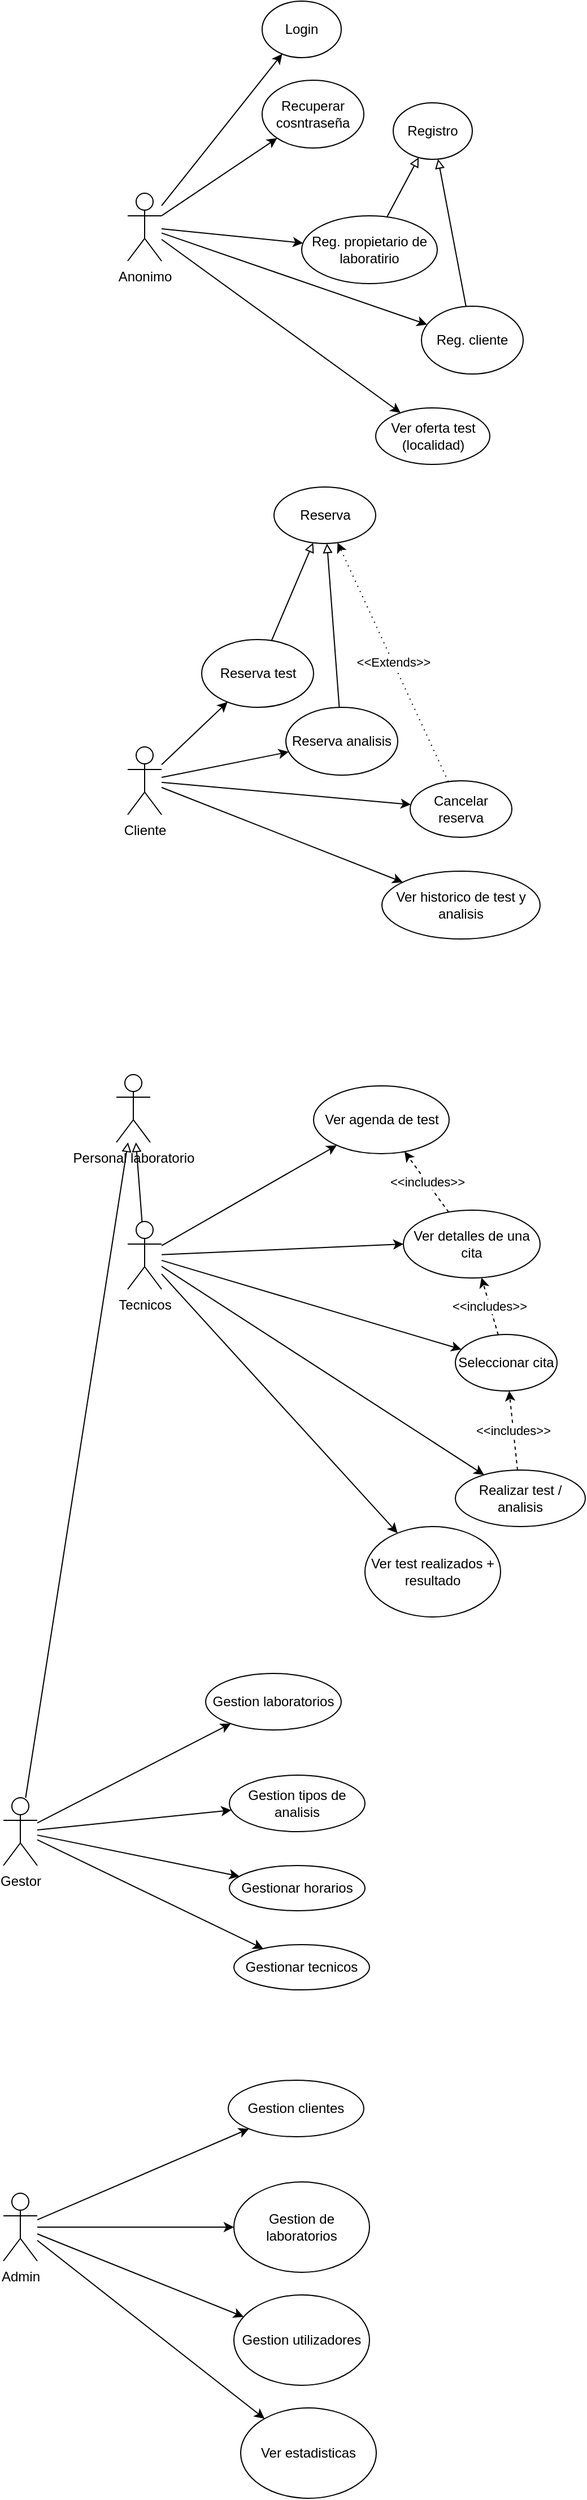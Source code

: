<mxfile version="15.7.0" type="device" pages="4"><diagram id="7orB8Zpsbt01PdsIqDaH" name="Casos de uso"><mxGraphModel dx="1886" dy="836" grid="1" gridSize="10" guides="1" tooltips="1" connect="1" arrows="1" fold="1" page="1" pageScale="1" pageWidth="827" pageHeight="1169" math="0" shadow="0"><root><mxCell id="0"/><mxCell id="1" parent="0"/><mxCell id="PImHQFtJjDODGA90XPBp-12" style="edgeStyle=none;rounded=0;orthogonalLoop=1;jettySize=auto;html=1;endArrow=classic;endFill=1;strokeWidth=1;" edge="1" parent="1" source="PImHQFtJjDODGA90XPBp-1" target="PImHQFtJjDODGA90XPBp-2"><mxGeometry relative="1" as="geometry"/></mxCell><mxCell id="PImHQFtJjDODGA90XPBp-13" style="edgeStyle=none;rounded=0;orthogonalLoop=1;jettySize=auto;html=1;endArrow=classic;endFill=1;strokeWidth=1;" edge="1" parent="1" source="PImHQFtJjDODGA90XPBp-1" target="PImHQFtJjDODGA90XPBp-3"><mxGeometry relative="1" as="geometry"/></mxCell><mxCell id="PImHQFtJjDODGA90XPBp-14" style="edgeStyle=none;rounded=0;orthogonalLoop=1;jettySize=auto;html=1;endArrow=classic;endFill=1;strokeWidth=1;" edge="1" parent="1" source="PImHQFtJjDODGA90XPBp-1" target="PImHQFtJjDODGA90XPBp-6"><mxGeometry relative="1" as="geometry"/></mxCell><mxCell id="PImHQFtJjDODGA90XPBp-15" style="edgeStyle=none;rounded=0;orthogonalLoop=1;jettySize=auto;html=1;endArrow=classic;endFill=1;strokeWidth=1;" edge="1" parent="1" source="PImHQFtJjDODGA90XPBp-1" target="PImHQFtJjDODGA90XPBp-5"><mxGeometry relative="1" as="geometry"/></mxCell><mxCell id="PImHQFtJjDODGA90XPBp-17" style="edgeStyle=none;rounded=0;orthogonalLoop=1;jettySize=auto;html=1;endArrow=classic;endFill=1;strokeWidth=1;" edge="1" parent="1" source="PImHQFtJjDODGA90XPBp-1" target="PImHQFtJjDODGA90XPBp-16"><mxGeometry relative="1" as="geometry"/></mxCell><mxCell id="PImHQFtJjDODGA90XPBp-1" value="Anonimo" style="shape=umlActor;verticalLabelPosition=bottom;verticalAlign=top;html=1;outlineConnect=0;" vertex="1" parent="1"><mxGeometry x="260" y="190" width="30" height="60" as="geometry"/></mxCell><mxCell id="PImHQFtJjDODGA90XPBp-2" value="Login" style="ellipse;whiteSpace=wrap;html=1;" vertex="1" parent="1"><mxGeometry x="379" y="20" width="70" height="50" as="geometry"/></mxCell><mxCell id="PImHQFtJjDODGA90XPBp-3" value="Recuperar cosntraseña" style="ellipse;whiteSpace=wrap;html=1;" vertex="1" parent="1"><mxGeometry x="379" y="90" width="90" height="60" as="geometry"/></mxCell><mxCell id="PImHQFtJjDODGA90XPBp-7" style="rounded=0;orthogonalLoop=1;jettySize=auto;html=1;strokeColor=none;" edge="1" parent="1" source="PImHQFtJjDODGA90XPBp-4" target="PImHQFtJjDODGA90XPBp-5"><mxGeometry relative="1" as="geometry"/></mxCell><mxCell id="PImHQFtJjDODGA90XPBp-4" value="Registro" style="ellipse;whiteSpace=wrap;html=1;" vertex="1" parent="1"><mxGeometry x="495" y="110" width="70" height="50" as="geometry"/></mxCell><mxCell id="PImHQFtJjDODGA90XPBp-11" style="edgeStyle=none;rounded=0;orthogonalLoop=1;jettySize=auto;html=1;endArrow=block;endFill=0;strokeWidth=1;" edge="1" parent="1" source="PImHQFtJjDODGA90XPBp-5" target="PImHQFtJjDODGA90XPBp-4"><mxGeometry relative="1" as="geometry"/></mxCell><mxCell id="PImHQFtJjDODGA90XPBp-5" value="Reg. cliente" style="ellipse;whiteSpace=wrap;html=1;" vertex="1" parent="1"><mxGeometry x="520" y="290" width="90" height="60" as="geometry"/></mxCell><mxCell id="PImHQFtJjDODGA90XPBp-10" style="edgeStyle=none;rounded=0;orthogonalLoop=1;jettySize=auto;html=1;endArrow=block;endFill=0;" edge="1" parent="1" source="PImHQFtJjDODGA90XPBp-6" target="PImHQFtJjDODGA90XPBp-4"><mxGeometry relative="1" as="geometry"/></mxCell><mxCell id="PImHQFtJjDODGA90XPBp-6" value="Reg. propietario de laboratirio" style="ellipse;whiteSpace=wrap;html=1;" vertex="1" parent="1"><mxGeometry x="414" y="210" width="120" height="60" as="geometry"/></mxCell><mxCell id="PImHQFtJjDODGA90XPBp-16" value="Ver oferta test (localidad)" style="ellipse;whiteSpace=wrap;html=1;" vertex="1" parent="1"><mxGeometry x="479.5" y="380" width="101" height="50" as="geometry"/></mxCell><mxCell id="PImHQFtJjDODGA90XPBp-28" style="edgeStyle=none;rounded=0;orthogonalLoop=1;jettySize=auto;html=1;endArrow=classic;endFill=1;strokeWidth=1;" edge="1" parent="1" source="PImHQFtJjDODGA90XPBp-18" target="PImHQFtJjDODGA90XPBp-22"><mxGeometry relative="1" as="geometry"/></mxCell><mxCell id="PImHQFtJjDODGA90XPBp-29" style="edgeStyle=none;rounded=0;orthogonalLoop=1;jettySize=auto;html=1;endArrow=classic;endFill=1;strokeWidth=1;" edge="1" parent="1" source="PImHQFtJjDODGA90XPBp-18" target="PImHQFtJjDODGA90XPBp-23"><mxGeometry relative="1" as="geometry"/></mxCell><mxCell id="PImHQFtJjDODGA90XPBp-34" style="edgeStyle=none;rounded=0;orthogonalLoop=1;jettySize=auto;html=1;endArrow=classic;endFill=1;strokeWidth=1;" edge="1" parent="1" source="PImHQFtJjDODGA90XPBp-18" target="PImHQFtJjDODGA90XPBp-31"><mxGeometry relative="1" as="geometry"/></mxCell><mxCell id="PImHQFtJjDODGA90XPBp-36" style="edgeStyle=none;rounded=0;orthogonalLoop=1;jettySize=auto;html=1;endArrow=classic;endFill=1;strokeWidth=1;" edge="1" parent="1" source="PImHQFtJjDODGA90XPBp-18" target="PImHQFtJjDODGA90XPBp-35"><mxGeometry relative="1" as="geometry"/></mxCell><mxCell id="PImHQFtJjDODGA90XPBp-18" value="Cliente" style="shape=umlActor;verticalLabelPosition=bottom;verticalAlign=top;html=1;outlineConnect=0;" vertex="1" parent="1"><mxGeometry x="260" y="680" width="30" height="60" as="geometry"/></mxCell><mxCell id="PImHQFtJjDODGA90XPBp-21" value="Reserva" style="ellipse;whiteSpace=wrap;html=1;" vertex="1" parent="1"><mxGeometry x="389.5" y="450" width="90" height="50" as="geometry"/></mxCell><mxCell id="PImHQFtJjDODGA90XPBp-22" value="Reserva test " style="ellipse;whiteSpace=wrap;html=1;" vertex="1" parent="1"><mxGeometry x="325.5" y="585" width="99" height="60" as="geometry"/></mxCell><mxCell id="PImHQFtJjDODGA90XPBp-23" value="Reserva analisis " style="ellipse;whiteSpace=wrap;html=1;" vertex="1" parent="1"><mxGeometry x="400" y="645" width="99" height="60" as="geometry"/></mxCell><mxCell id="PImHQFtJjDODGA90XPBp-24" style="edgeStyle=none;rounded=0;orthogonalLoop=1;jettySize=auto;html=1;endArrow=block;endFill=0;strokeWidth=1;" edge="1" parent="1" source="PImHQFtJjDODGA90XPBp-23" target="PImHQFtJjDODGA90XPBp-21"><mxGeometry relative="1" as="geometry"><mxPoint x="569.418" y="300.232" as="sourcePoint"/><mxPoint x="544.687" y="169.775" as="targetPoint"/><Array as="points"/></mxGeometry></mxCell><mxCell id="PImHQFtJjDODGA90XPBp-25" style="edgeStyle=none;rounded=0;orthogonalLoop=1;jettySize=auto;html=1;endArrow=block;endFill=0;strokeWidth=1;" edge="1" parent="1" source="PImHQFtJjDODGA90XPBp-22" target="PImHQFtJjDODGA90XPBp-21"><mxGeometry relative="1" as="geometry"><mxPoint x="394.728" y="620.232" as="sourcePoint"/><mxPoint x="369.997" y="489.775" as="targetPoint"/></mxGeometry></mxCell><mxCell id="PImHQFtJjDODGA90XPBp-32" value="&amp;lt;&amp;lt;Extends&amp;gt;&amp;gt;" style="edgeStyle=none;rounded=0;orthogonalLoop=1;jettySize=auto;html=1;endArrow=classic;endFill=1;strokeWidth=1;dashed=1;dashPattern=1 4;" edge="1" parent="1" source="PImHQFtJjDODGA90XPBp-31" target="PImHQFtJjDODGA90XPBp-21"><mxGeometry relative="1" as="geometry"/></mxCell><mxCell id="PImHQFtJjDODGA90XPBp-31" value="Cancelar reserva" style="ellipse;whiteSpace=wrap;html=1;" vertex="1" parent="1"><mxGeometry x="510" y="710" width="90" height="50" as="geometry"/></mxCell><mxCell id="PImHQFtJjDODGA90XPBp-35" value="Ver historico de test y analisis" style="ellipse;whiteSpace=wrap;html=1;" vertex="1" parent="1"><mxGeometry x="485" y="790" width="140" height="60" as="geometry"/></mxCell><mxCell id="PImHQFtJjDODGA90XPBp-37" value="Personal laboratorio" style="shape=umlActor;verticalLabelPosition=bottom;verticalAlign=top;html=1;outlineConnect=0;" vertex="1" parent="1"><mxGeometry x="250" y="970" width="30" height="60" as="geometry"/></mxCell><mxCell id="PImHQFtJjDODGA90XPBp-39" style="edgeStyle=none;rounded=0;orthogonalLoop=1;jettySize=auto;html=1;endArrow=block;endFill=0;strokeWidth=1;" edge="1" parent="1" source="PImHQFtJjDODGA90XPBp-38" target="PImHQFtJjDODGA90XPBp-37"><mxGeometry relative="1" as="geometry"/></mxCell><mxCell id="PImHQFtJjDODGA90XPBp-59" style="edgeStyle=none;rounded=0;orthogonalLoop=1;jettySize=auto;html=1;endArrow=classic;endFill=1;strokeWidth=1;" edge="1" parent="1" source="PImHQFtJjDODGA90XPBp-38" target="PImHQFtJjDODGA90XPBp-58"><mxGeometry relative="1" as="geometry"/></mxCell><mxCell id="PImHQFtJjDODGA90XPBp-61" style="edgeStyle=none;rounded=0;orthogonalLoop=1;jettySize=auto;html=1;endArrow=classic;endFill=1;strokeWidth=1;" edge="1" parent="1" source="PImHQFtJjDODGA90XPBp-38" target="PImHQFtJjDODGA90XPBp-60"><mxGeometry relative="1" as="geometry"/></mxCell><mxCell id="PImHQFtJjDODGA90XPBp-63" style="edgeStyle=none;rounded=0;orthogonalLoop=1;jettySize=auto;html=1;endArrow=classic;endFill=1;strokeWidth=1;" edge="1" parent="1" source="PImHQFtJjDODGA90XPBp-38" target="PImHQFtJjDODGA90XPBp-62"><mxGeometry relative="1" as="geometry"/></mxCell><mxCell id="PImHQFtJjDODGA90XPBp-65" style="edgeStyle=none;rounded=0;orthogonalLoop=1;jettySize=auto;html=1;endArrow=classic;endFill=1;strokeWidth=1;" edge="1" parent="1" source="PImHQFtJjDODGA90XPBp-38" target="PImHQFtJjDODGA90XPBp-64"><mxGeometry relative="1" as="geometry"/></mxCell><mxCell id="PImHQFtJjDODGA90XPBp-38" value="Gestor" style="shape=umlActor;verticalLabelPosition=bottom;verticalAlign=top;html=1;outlineConnect=0;" vertex="1" parent="1"><mxGeometry x="150" y="1610" width="30" height="60" as="geometry"/></mxCell><mxCell id="PImHQFtJjDODGA90XPBp-42" style="edgeStyle=none;rounded=0;orthogonalLoop=1;jettySize=auto;html=1;endArrow=block;endFill=0;strokeWidth=1;" edge="1" parent="1" source="PImHQFtJjDODGA90XPBp-40" target="PImHQFtJjDODGA90XPBp-37"><mxGeometry relative="1" as="geometry"/></mxCell><mxCell id="PImHQFtJjDODGA90XPBp-46" style="edgeStyle=none;rounded=0;orthogonalLoop=1;jettySize=auto;html=1;endArrow=classic;endFill=1;strokeWidth=1;" edge="1" parent="1" source="PImHQFtJjDODGA90XPBp-40" target="PImHQFtJjDODGA90XPBp-45"><mxGeometry relative="1" as="geometry"/></mxCell><mxCell id="PImHQFtJjDODGA90XPBp-48" style="edgeStyle=none;rounded=0;orthogonalLoop=1;jettySize=auto;html=1;entryX=0;entryY=0.5;entryDx=0;entryDy=0;endArrow=classic;endFill=1;strokeWidth=1;" edge="1" parent="1" source="PImHQFtJjDODGA90XPBp-40" target="PImHQFtJjDODGA90XPBp-47"><mxGeometry relative="1" as="geometry"/></mxCell><mxCell id="PImHQFtJjDODGA90XPBp-51" style="edgeStyle=none;rounded=0;orthogonalLoop=1;jettySize=auto;html=1;endArrow=classic;endFill=1;strokeWidth=1;" edge="1" parent="1" source="PImHQFtJjDODGA90XPBp-40" target="PImHQFtJjDODGA90XPBp-50"><mxGeometry relative="1" as="geometry"/></mxCell><mxCell id="PImHQFtJjDODGA90XPBp-54" style="edgeStyle=none;rounded=0;orthogonalLoop=1;jettySize=auto;html=1;endArrow=classic;endFill=1;strokeWidth=1;" edge="1" parent="1" source="PImHQFtJjDODGA90XPBp-40" target="PImHQFtJjDODGA90XPBp-53"><mxGeometry relative="1" as="geometry"/></mxCell><mxCell id="PImHQFtJjDODGA90XPBp-57" style="edgeStyle=none;rounded=0;orthogonalLoop=1;jettySize=auto;html=1;endArrow=classic;endFill=1;strokeWidth=1;" edge="1" parent="1" source="PImHQFtJjDODGA90XPBp-40" target="PImHQFtJjDODGA90XPBp-56"><mxGeometry relative="1" as="geometry"/></mxCell><mxCell id="PImHQFtJjDODGA90XPBp-40" value="Tecnicos" style="shape=umlActor;verticalLabelPosition=bottom;verticalAlign=top;html=1;outlineConnect=0;" vertex="1" parent="1"><mxGeometry x="260" y="1100" width="30" height="60" as="geometry"/></mxCell><mxCell id="PImHQFtJjDODGA90XPBp-45" value="Ver agenda de test" style="ellipse;whiteSpace=wrap;html=1;" vertex="1" parent="1"><mxGeometry x="424.5" y="980" width="120" height="60" as="geometry"/></mxCell><mxCell id="PImHQFtJjDODGA90XPBp-49" value="&amp;lt;&amp;lt;includes&amp;gt;&amp;gt;" style="edgeStyle=none;rounded=0;orthogonalLoop=1;jettySize=auto;html=1;endArrow=classic;endFill=1;strokeWidth=1;dashed=1;" edge="1" parent="1" source="PImHQFtJjDODGA90XPBp-47" target="PImHQFtJjDODGA90XPBp-45"><mxGeometry relative="1" as="geometry"/></mxCell><mxCell id="PImHQFtJjDODGA90XPBp-47" value="Ver detalles de una cita" style="ellipse;whiteSpace=wrap;html=1;" vertex="1" parent="1"><mxGeometry x="504" y="1090" width="121" height="60" as="geometry"/></mxCell><mxCell id="PImHQFtJjDODGA90XPBp-52" value="&amp;lt;&amp;lt;includes&amp;gt;&amp;gt;" style="edgeStyle=none;rounded=0;orthogonalLoop=1;jettySize=auto;html=1;dashed=1;endArrow=classic;endFill=1;strokeWidth=1;" edge="1" parent="1" source="PImHQFtJjDODGA90XPBp-50" target="PImHQFtJjDODGA90XPBp-47"><mxGeometry relative="1" as="geometry"/></mxCell><mxCell id="PImHQFtJjDODGA90XPBp-50" value="Seleccionar cita" style="ellipse;whiteSpace=wrap;html=1;" vertex="1" parent="1"><mxGeometry x="550" y="1200" width="90" height="50" as="geometry"/></mxCell><mxCell id="PImHQFtJjDODGA90XPBp-53" value="Realizar test / analisis" style="ellipse;whiteSpace=wrap;html=1;" vertex="1" parent="1"><mxGeometry x="550" y="1320" width="115" height="50" as="geometry"/></mxCell><mxCell id="PImHQFtJjDODGA90XPBp-55" value="&amp;lt;&amp;lt;includes&amp;gt;&amp;gt;" style="edgeStyle=none;rounded=0;orthogonalLoop=1;jettySize=auto;html=1;dashed=1;endArrow=classic;endFill=1;strokeWidth=1;" edge="1" parent="1" source="PImHQFtJjDODGA90XPBp-53" target="PImHQFtJjDODGA90XPBp-50"><mxGeometry relative="1" as="geometry"><mxPoint x="591.623" y="1210.386" as="sourcePoint"/><mxPoint x="690" y="1270" as="targetPoint"/></mxGeometry></mxCell><mxCell id="PImHQFtJjDODGA90XPBp-56" value="Ver test realizados + resultado" style="ellipse;whiteSpace=wrap;html=1;" vertex="1" parent="1"><mxGeometry x="470" y="1370" width="120" height="80" as="geometry"/></mxCell><mxCell id="PImHQFtJjDODGA90XPBp-58" value="Gestion laboratorios" style="ellipse;whiteSpace=wrap;html=1;" vertex="1" parent="1"><mxGeometry x="329" y="1500" width="120" height="50" as="geometry"/></mxCell><mxCell id="PImHQFtJjDODGA90XPBp-60" value="Gestion tipos de analisis" style="ellipse;whiteSpace=wrap;html=1;" vertex="1" parent="1"><mxGeometry x="350" y="1590" width="120" height="50" as="geometry"/></mxCell><mxCell id="PImHQFtJjDODGA90XPBp-62" value="Gestionar horarios" style="ellipse;whiteSpace=wrap;html=1;" vertex="1" parent="1"><mxGeometry x="350" y="1670" width="120" height="40" as="geometry"/></mxCell><mxCell id="PImHQFtJjDODGA90XPBp-64" value="Gestionar tecnicos" style="ellipse;whiteSpace=wrap;html=1;" vertex="1" parent="1"><mxGeometry x="354" y="1740" width="120" height="40" as="geometry"/></mxCell><mxCell id="PImHQFtJjDODGA90XPBp-68" style="edgeStyle=none;rounded=0;orthogonalLoop=1;jettySize=auto;html=1;endArrow=classic;endFill=1;strokeWidth=1;" edge="1" parent="1" source="PImHQFtJjDODGA90XPBp-66" target="PImHQFtJjDODGA90XPBp-67"><mxGeometry relative="1" as="geometry"/></mxCell><mxCell id="PImHQFtJjDODGA90XPBp-70" style="edgeStyle=none;rounded=0;orthogonalLoop=1;jettySize=auto;html=1;endArrow=classic;endFill=1;strokeWidth=1;" edge="1" parent="1" source="PImHQFtJjDODGA90XPBp-66" target="PImHQFtJjDODGA90XPBp-69"><mxGeometry relative="1" as="geometry"/></mxCell><mxCell id="PImHQFtJjDODGA90XPBp-73" style="edgeStyle=none;rounded=0;orthogonalLoop=1;jettySize=auto;html=1;endArrow=classic;endFill=1;strokeWidth=1;" edge="1" parent="1" source="PImHQFtJjDODGA90XPBp-66" target="PImHQFtJjDODGA90XPBp-72"><mxGeometry relative="1" as="geometry"/></mxCell><mxCell id="PImHQFtJjDODGA90XPBp-75" style="edgeStyle=none;rounded=0;orthogonalLoop=1;jettySize=auto;html=1;endArrow=classic;endFill=1;strokeWidth=1;" edge="1" parent="1" source="PImHQFtJjDODGA90XPBp-66" target="PImHQFtJjDODGA90XPBp-74"><mxGeometry relative="1" as="geometry"/></mxCell><mxCell id="PImHQFtJjDODGA90XPBp-66" value="Admin" style="shape=umlActor;verticalLabelPosition=bottom;verticalAlign=top;html=1;outlineConnect=0;" vertex="1" parent="1"><mxGeometry x="150" y="1960" width="30" height="60" as="geometry"/></mxCell><mxCell id="PImHQFtJjDODGA90XPBp-67" value="Gestion clientes" style="ellipse;whiteSpace=wrap;html=1;" vertex="1" parent="1"><mxGeometry x="349" y="1860" width="120" height="50" as="geometry"/></mxCell><mxCell id="PImHQFtJjDODGA90XPBp-69" value="Gestion de laboratorios" style="ellipse;whiteSpace=wrap;html=1;" vertex="1" parent="1"><mxGeometry x="354" y="1950" width="120" height="80" as="geometry"/></mxCell><mxCell id="PImHQFtJjDODGA90XPBp-72" value="Gestion utilizadores" style="ellipse;whiteSpace=wrap;html=1;" vertex="1" parent="1"><mxGeometry x="354" y="2050" width="120" height="80" as="geometry"/></mxCell><mxCell id="PImHQFtJjDODGA90XPBp-74" value="Ver estadisticas" style="ellipse;whiteSpace=wrap;html=1;" vertex="1" parent="1"><mxGeometry x="360" y="2150" width="120" height="80" as="geometry"/></mxCell></root></mxGraphModel></diagram><diagram id="kOE2vnhgd0lgWh2rfACl" name="Relaccional"><mxGraphModel dx="2713" dy="836" grid="1" gridSize="10" guides="1" tooltips="1" connect="1" arrows="1" fold="1" page="1" pageScale="1" pageWidth="827" pageHeight="1169" math="0" shadow="0"><root><mxCell id="1Y0SCivN_NemcJVu2U0U-0"/><mxCell id="1Y0SCivN_NemcJVu2U0U-1" parent="1Y0SCivN_NemcJVu2U0U-0"/><mxCell id="3RFa9dpp5Ti8A607uwgJ-14" style="edgeStyle=none;rounded=0;orthogonalLoop=1;jettySize=auto;html=1;endArrow=none;endFill=0;strokeWidth=1;" edge="1" parent="1Y0SCivN_NemcJVu2U0U-1" source="K8RY92rvWetpBAZSgLpn-0" target="3RFa9dpp5Ti8A607uwgJ-13"><mxGeometry relative="1" as="geometry"/></mxCell><mxCell id="K8RY92rvWetpBAZSgLpn-0" value="Usuario" style="rounded=0;whiteSpace=wrap;html=1;" vertex="1" parent="1Y0SCivN_NemcJVu2U0U-1"><mxGeometry x="480" y="270" width="120" height="60" as="geometry"/></mxCell><mxCell id="K8RY92rvWetpBAZSgLpn-6" style="edgeStyle=none;rounded=0;orthogonalLoop=1;jettySize=auto;html=1;endArrow=none;endFill=0;strokeWidth=1;startArrow=none;" edge="1" parent="1Y0SCivN_NemcJVu2U0U-1" source="K8RY92rvWetpBAZSgLpn-5" target="K8RY92rvWetpBAZSgLpn-0"><mxGeometry relative="1" as="geometry"><mxPoint x="540" y="380" as="sourcePoint"/></mxGeometry></mxCell><mxCell id="K8RY92rvWetpBAZSgLpn-8" style="edgeStyle=none;rounded=0;orthogonalLoop=1;jettySize=auto;html=1;endArrow=none;endFill=0;strokeWidth=1;" edge="1" parent="1Y0SCivN_NemcJVu2U0U-1" source="K8RY92rvWetpBAZSgLpn-5" target="K8RY92rvWetpBAZSgLpn-7"><mxGeometry relative="1" as="geometry"/></mxCell><mxCell id="3bJLBbbpnjXPkgA1kPLd-3" style="edgeStyle=none;rounded=0;orthogonalLoop=1;jettySize=auto;html=1;endArrow=none;endFill=0;strokeWidth=1;" edge="1" parent="1Y0SCivN_NemcJVu2U0U-1" source="K8RY92rvWetpBAZSgLpn-5" target="3bJLBbbpnjXPkgA1kPLd-2"><mxGeometry relative="1" as="geometry"/></mxCell><mxCell id="K8RY92rvWetpBAZSgLpn-5" value="" style="triangle;whiteSpace=wrap;html=1;rotation=90;" vertex="1" parent="1Y0SCivN_NemcJVu2U0U-1"><mxGeometry x="510" y="380" width="60" height="80" as="geometry"/></mxCell><mxCell id="3RFa9dpp5Ti8A607uwgJ-1" style="edgeStyle=none;rounded=0;orthogonalLoop=1;jettySize=auto;html=1;endArrow=none;endFill=0;strokeWidth=1;" edge="1" parent="1Y0SCivN_NemcJVu2U0U-1" source="K8RY92rvWetpBAZSgLpn-7" target="3RFa9dpp5Ti8A607uwgJ-0"><mxGeometry relative="1" as="geometry"/></mxCell><mxCell id="3RFa9dpp5Ti8A607uwgJ-18" style="edgeStyle=none;rounded=0;orthogonalLoop=1;jettySize=auto;html=1;endArrow=none;endFill=0;strokeWidth=1;" edge="1" parent="1Y0SCivN_NemcJVu2U0U-1" source="K8RY92rvWetpBAZSgLpn-7" target="3RFa9dpp5Ti8A607uwgJ-17"><mxGeometry relative="1" as="geometry"/></mxCell><mxCell id="K8RY92rvWetpBAZSgLpn-7" value="Usuario laboriatiorio" style="rounded=0;whiteSpace=wrap;html=1;" vertex="1" parent="1Y0SCivN_NemcJVu2U0U-1"><mxGeometry x="280" y="540" width="120" height="60" as="geometry"/></mxCell><mxCell id="3RFa9dpp5Ti8A607uwgJ-0" value="" style="triangle;whiteSpace=wrap;html=1;rotation=90;" vertex="1" parent="1Y0SCivN_NemcJVu2U0U-1"><mxGeometry x="310" y="660" width="60" height="80" as="geometry"/></mxCell><mxCell id="3RFa9dpp5Ti8A607uwgJ-5" style="edgeStyle=none;rounded=0;orthogonalLoop=1;jettySize=auto;html=1;endArrow=none;endFill=0;strokeWidth=1;" edge="1" parent="1Y0SCivN_NemcJVu2U0U-1" source="3RFa9dpp5Ti8A607uwgJ-2" target="3RFa9dpp5Ti8A607uwgJ-0"><mxGeometry relative="1" as="geometry"/></mxCell><mxCell id="3RFa9dpp5Ti8A607uwgJ-2" value="Tecnico" style="rounded=0;whiteSpace=wrap;html=1;" vertex="1" parent="1Y0SCivN_NemcJVu2U0U-1"><mxGeometry x="180" y="800" width="120" height="60" as="geometry"/></mxCell><mxCell id="3RFa9dpp5Ti8A607uwgJ-4" style="edgeStyle=none;rounded=0;orthogonalLoop=1;jettySize=auto;html=1;endArrow=none;endFill=0;strokeWidth=1;" edge="1" parent="1Y0SCivN_NemcJVu2U0U-1" source="3RFa9dpp5Ti8A607uwgJ-3" target="3RFa9dpp5Ti8A607uwgJ-0"><mxGeometry relative="1" as="geometry"/></mxCell><mxCell id="3RFa9dpp5Ti8A607uwgJ-3" value="Gestor" style="rounded=0;whiteSpace=wrap;html=1;" vertex="1" parent="1Y0SCivN_NemcJVu2U0U-1"><mxGeometry x="370" y="800" width="120" height="60" as="geometry"/></mxCell><mxCell id="3RFa9dpp5Ti8A607uwgJ-7" style="edgeStyle=none;rounded=0;orthogonalLoop=1;jettySize=auto;html=1;endArrow=none;endFill=0;strokeWidth=1;" edge="1" parent="1Y0SCivN_NemcJVu2U0U-1" source="3RFa9dpp5Ti8A607uwgJ-6" target="K8RY92rvWetpBAZSgLpn-5"><mxGeometry relative="1" as="geometry"/></mxCell><mxCell id="3RFa9dpp5Ti8A607uwgJ-6" value="Admin" style="rounded=0;whiteSpace=wrap;html=1;" vertex="1" parent="1Y0SCivN_NemcJVu2U0U-1"><mxGeometry x="570" y="540" width="120" height="60" as="geometry"/></mxCell><mxCell id="3RFa9dpp5Ti8A607uwgJ-11" value="" style="edgeStyle=none;rounded=0;orthogonalLoop=1;jettySize=auto;html=1;endArrow=none;endFill=0;strokeWidth=1;" edge="1" parent="1Y0SCivN_NemcJVu2U0U-1" source="K8RY92rvWetpBAZSgLpn-5"><mxGeometry relative="1" as="geometry"><mxPoint x="540" y="390" as="sourcePoint"/><mxPoint x="540" y="390" as="targetPoint"/></mxGeometry></mxCell><mxCell id="3RFa9dpp5Ti8A607uwgJ-12" value="Login" style="rounded=0;whiteSpace=wrap;html=1;" vertex="1" parent="1Y0SCivN_NemcJVu2U0U-1"><mxGeometry x="180" y="270" width="120" height="60" as="geometry"/></mxCell><mxCell id="3RFa9dpp5Ti8A607uwgJ-15" style="edgeStyle=none;rounded=0;orthogonalLoop=1;jettySize=auto;html=1;endArrow=none;endFill=0;strokeWidth=1;" edge="1" parent="1Y0SCivN_NemcJVu2U0U-1" source="3RFa9dpp5Ti8A607uwgJ-13" target="3RFa9dpp5Ti8A607uwgJ-12"><mxGeometry relative="1" as="geometry"/></mxCell><mxCell id="3RFa9dpp5Ti8A607uwgJ-13" value="" style="rhombus;whiteSpace=wrap;html=1;" vertex="1" parent="1Y0SCivN_NemcJVu2U0U-1"><mxGeometry x="380" y="280" width="40" height="40" as="geometry"/></mxCell><mxCell id="3RFa9dpp5Ti8A607uwgJ-25" value="1" style="edgeStyle=none;rounded=0;orthogonalLoop=1;jettySize=auto;html=1;endArrow=none;endFill=0;strokeWidth=1;" edge="1" parent="1Y0SCivN_NemcJVu2U0U-1" source="3RFa9dpp5Ti8A607uwgJ-2" target="3RFa9dpp5Ti8A607uwgJ-24"><mxGeometry relative="1" as="geometry"/></mxCell><mxCell id="EksU0DUshc6TQLs8jwGw-1" value="1" style="edgeStyle=none;rounded=0;orthogonalLoop=1;jettySize=auto;html=1;endArrow=none;endFill=0;strokeWidth=1;" edge="1" parent="1Y0SCivN_NemcJVu2U0U-1" source="3RFa9dpp5Ti8A607uwgJ-16" target="EksU0DUshc6TQLs8jwGw-0"><mxGeometry relative="1" as="geometry"/></mxCell><mxCell id="3RFa9dpp5Ti8A607uwgJ-16" value="Laboratorio" style="rounded=0;whiteSpace=wrap;html=1;" vertex="1" parent="1Y0SCivN_NemcJVu2U0U-1"><mxGeometry x="-100" y="540" width="120" height="60" as="geometry"/></mxCell><mxCell id="3RFa9dpp5Ti8A607uwgJ-19" style="edgeStyle=none;rounded=0;orthogonalLoop=1;jettySize=auto;html=1;endArrow=none;endFill=0;strokeWidth=1;" edge="1" parent="1Y0SCivN_NemcJVu2U0U-1" source="3RFa9dpp5Ti8A607uwgJ-17" target="3RFa9dpp5Ti8A607uwgJ-16"><mxGeometry relative="1" as="geometry"/></mxCell><mxCell id="3RFa9dpp5Ti8A607uwgJ-17" value="Trabaja" style="rhombus;whiteSpace=wrap;html=1;" vertex="1" parent="1Y0SCivN_NemcJVu2U0U-1"><mxGeometry x="110" y="530" width="80" height="80" as="geometry"/></mxCell><mxCell id="3RFa9dpp5Ti8A607uwgJ-27" value="1.n" style="edgeStyle=none;rounded=0;orthogonalLoop=1;jettySize=auto;html=1;endArrow=none;endFill=0;strokeWidth=1;" edge="1" parent="1Y0SCivN_NemcJVu2U0U-1" source="3RFa9dpp5Ti8A607uwgJ-24" target="3RFa9dpp5Ti8A607uwgJ-26"><mxGeometry relative="1" as="geometry"/></mxCell><mxCell id="3RFa9dpp5Ti8A607uwgJ-24" value="Analiza" style="rhombus;whiteSpace=wrap;html=1;" vertex="1" parent="1Y0SCivN_NemcJVu2U0U-1"><mxGeometry x="-100" y="790" width="80" height="80" as="geometry"/></mxCell><mxCell id="3bJLBbbpnjXPkgA1kPLd-16" style="edgeStyle=none;rounded=0;orthogonalLoop=1;jettySize=auto;html=1;endArrow=none;endFill=0;strokeWidth=1;" edge="1" parent="1Y0SCivN_NemcJVu2U0U-1" source="3RFa9dpp5Ti8A607uwgJ-26" target="3bJLBbbpnjXPkgA1kPLd-14"><mxGeometry relative="1" as="geometry"/></mxCell><mxCell id="3RFa9dpp5Ti8A607uwgJ-26" value="Test/analisis" style="rounded=0;whiteSpace=wrap;html=1;" vertex="1" parent="1Y0SCivN_NemcJVu2U0U-1"><mxGeometry x="-395" y="800" width="120" height="60" as="geometry"/></mxCell><mxCell id="3bJLBbbpnjXPkgA1kPLd-7" value="1" style="edgeStyle=none;rounded=0;orthogonalLoop=1;jettySize=auto;html=1;endArrow=none;endFill=0;strokeWidth=1;" edge="1" parent="1Y0SCivN_NemcJVu2U0U-1" source="3bJLBbbpnjXPkgA1kPLd-2" target="3bJLBbbpnjXPkgA1kPLd-6"><mxGeometry relative="1" as="geometry"/></mxCell><mxCell id="3bJLBbbpnjXPkgA1kPLd-2" value="U. Regstrado" style="rounded=0;whiteSpace=wrap;html=1;" vertex="1" parent="1Y0SCivN_NemcJVu2U0U-1"><mxGeometry y="390" width="120" height="60" as="geometry"/></mxCell><mxCell id="CCiFLWUUPyO1wYxcVlMR-1" value="0.n" style="edgeStyle=none;rounded=0;orthogonalLoop=1;jettySize=auto;html=1;endArrow=none;endFill=0;strokeWidth=1;" edge="1" parent="1Y0SCivN_NemcJVu2U0U-1" source="3bJLBbbpnjXPkgA1kPLd-6" target="CCiFLWUUPyO1wYxcVlMR-0"><mxGeometry relative="1" as="geometry"/></mxCell><mxCell id="3bJLBbbpnjXPkgA1kPLd-6" value="Solicita" style="rhombus;whiteSpace=wrap;html=1;" vertex="1" parent="1Y0SCivN_NemcJVu2U0U-1"><mxGeometry x="-180" y="380" width="80" height="80" as="geometry"/></mxCell><mxCell id="3bJLBbbpnjXPkgA1kPLd-13" style="edgeStyle=none;rounded=0;orthogonalLoop=1;jettySize=auto;html=1;endArrow=none;endFill=0;strokeWidth=1;" edge="1" parent="1Y0SCivN_NemcJVu2U0U-1" source="3bJLBbbpnjXPkgA1kPLd-14" target="3bJLBbbpnjXPkgA1kPLd-15"><mxGeometry relative="1" as="geometry"/></mxCell><mxCell id="3bJLBbbpnjXPkgA1kPLd-14" value="Tiene" style="rhombus;whiteSpace=wrap;html=1;" vertex="1" parent="1Y0SCivN_NemcJVu2U0U-1"><mxGeometry x="-530" y="790" width="80" height="80" as="geometry"/></mxCell><mxCell id="3bJLBbbpnjXPkgA1kPLd-15" value="Tipo de test/analisis" style="rounded=0;whiteSpace=wrap;html=1;" vertex="1" parent="1Y0SCivN_NemcJVu2U0U-1"><mxGeometry x="-700" y="800" width="120" height="60" as="geometry"/></mxCell><mxCell id="CCiFLWUUPyO1wYxcVlMR-4" value="1" style="edgeStyle=none;rounded=0;orthogonalLoop=1;jettySize=auto;html=1;endArrow=none;endFill=0;strokeWidth=1;" edge="1" parent="1Y0SCivN_NemcJVu2U0U-1" source="CCiFLWUUPyO1wYxcVlMR-0" target="CCiFLWUUPyO1wYxcVlMR-3"><mxGeometry relative="1" as="geometry"/></mxCell><mxCell id="CCiFLWUUPyO1wYxcVlMR-0" value="Reserva" style="rounded=0;whiteSpace=wrap;html=1;" vertex="1" parent="1Y0SCivN_NemcJVu2U0U-1"><mxGeometry x="-395" y="390" width="120" height="60" as="geometry"/></mxCell><mxCell id="CCiFLWUUPyO1wYxcVlMR-5" value="0-1" style="edgeStyle=none;rounded=0;orthogonalLoop=1;jettySize=auto;html=1;endArrow=none;endFill=0;strokeWidth=1;" edge="1" parent="1Y0SCivN_NemcJVu2U0U-1" source="CCiFLWUUPyO1wYxcVlMR-3" target="3RFa9dpp5Ti8A607uwgJ-26"><mxGeometry relative="1" as="geometry"/></mxCell><mxCell id="CCiFLWUUPyO1wYxcVlMR-3" value="Asigna" style="rhombus;whiteSpace=wrap;html=1;" vertex="1" parent="1Y0SCivN_NemcJVu2U0U-1"><mxGeometry x="-385" y="585" width="100" height="50" as="geometry"/></mxCell><mxCell id="CCiFLWUUPyO1wYxcVlMR-9" style="edgeStyle=none;rounded=0;orthogonalLoop=1;jettySize=auto;html=1;exitX=1;exitY=1;exitDx=0;exitDy=0;endArrow=none;endFill=0;strokeWidth=1;" edge="1" parent="1Y0SCivN_NemcJVu2U0U-1"><mxGeometry relative="1" as="geometry"><mxPoint x="-252.5" y="567.5" as="sourcePoint"/><mxPoint x="-252.5" y="567.5" as="targetPoint"/></mxGeometry></mxCell><mxCell id="CCiFLWUUPyO1wYxcVlMR-10" style="edgeStyle=none;rounded=0;orthogonalLoop=1;jettySize=auto;html=1;exitX=0;exitY=1;exitDx=0;exitDy=0;entryX=0;entryY=0.5;entryDx=0;entryDy=0;endArrow=none;endFill=0;strokeWidth=1;" edge="1" parent="1Y0SCivN_NemcJVu2U0U-1" source="CCiFLWUUPyO1wYxcVlMR-3" target="CCiFLWUUPyO1wYxcVlMR-3"><mxGeometry relative="1" as="geometry"/></mxCell><mxCell id="CCiFLWUUPyO1wYxcVlMR-15" style="edgeStyle=none;rounded=0;orthogonalLoop=1;jettySize=auto;html=1;endArrow=none;endFill=0;strokeWidth=1;" edge="1" parent="1Y0SCivN_NemcJVu2U0U-1" source="CCiFLWUUPyO1wYxcVlMR-14" target="3RFa9dpp5Ti8A607uwgJ-12"><mxGeometry relative="1" as="geometry"/></mxCell><mxCell id="CCiFLWUUPyO1wYxcVlMR-14" value="email" style="ellipse;whiteSpace=wrap;html=1;" vertex="1" parent="1Y0SCivN_NemcJVu2U0U-1"><mxGeometry x="70" y="160" width="110" height="50" as="geometry"/></mxCell><mxCell id="CCiFLWUUPyO1wYxcVlMR-17" style="edgeStyle=none;rounded=0;orthogonalLoop=1;jettySize=auto;html=1;endArrow=none;endFill=0;strokeWidth=1;" edge="1" parent="1Y0SCivN_NemcJVu2U0U-1" source="CCiFLWUUPyO1wYxcVlMR-16" target="3RFa9dpp5Ti8A607uwgJ-12"><mxGeometry relative="1" as="geometry"/></mxCell><mxCell id="CCiFLWUUPyO1wYxcVlMR-16" value="password" style="ellipse;whiteSpace=wrap;html=1;" vertex="1" parent="1Y0SCivN_NemcJVu2U0U-1"><mxGeometry x="180" y="120" width="120" height="40" as="geometry"/></mxCell><mxCell id="CCiFLWUUPyO1wYxcVlMR-19" style="edgeStyle=none;rounded=0;orthogonalLoop=1;jettySize=auto;html=1;endArrow=none;endFill=0;strokeWidth=1;" edge="1" parent="1Y0SCivN_NemcJVu2U0U-1" source="CCiFLWUUPyO1wYxcVlMR-18" target="3RFa9dpp5Ti8A607uwgJ-12"><mxGeometry relative="1" as="geometry"/></mxCell><mxCell id="CCiFLWUUPyO1wYxcVlMR-18" value="creation_date" style="ellipse;whiteSpace=wrap;html=1;" vertex="1" parent="1Y0SCivN_NemcJVu2U0U-1"><mxGeometry x="294" y="140" width="120" height="80" as="geometry"/></mxCell><mxCell id="EksU0DUshc6TQLs8jwGw-2" value="n" style="edgeStyle=none;rounded=0;orthogonalLoop=1;jettySize=auto;html=1;endArrow=none;endFill=0;strokeWidth=1;" edge="1" parent="1Y0SCivN_NemcJVu2U0U-1" source="EksU0DUshc6TQLs8jwGw-0" target="CCiFLWUUPyO1wYxcVlMR-0"><mxGeometry relative="1" as="geometry"/></mxCell><mxCell id="EksU0DUshc6TQLs8jwGw-0" value="asigna" style="rhombus;whiteSpace=wrap;html=1;" vertex="1" parent="1Y0SCivN_NemcJVu2U0U-1"><mxGeometry x="-230" y="460" width="80" height="80" as="geometry"/></mxCell></root></mxGraphModel></diagram><diagram id="KJyzl5IxjV7JwsiVKY5Z" name="UML"><mxGraphModel dx="1886" dy="2005" grid="1" gridSize="10" guides="1" tooltips="1" connect="1" arrows="1" fold="1" page="1" pageScale="1" pageWidth="827" pageHeight="1169" math="0" shadow="0"><root><mxCell id="sz9JhtiLYMQQ4J9MjUP7-0"/><mxCell id="sz9JhtiLYMQQ4J9MjUP7-1" parent="sz9JhtiLYMQQ4J9MjUP7-0"/><mxCell id="sz9JhtiLYMQQ4J9MjUP7-2" value="Client" style="swimlane;fontStyle=1;align=center;verticalAlign=top;childLayout=stackLayout;horizontal=1;startSize=26;horizontalStack=0;resizeParent=1;resizeParentMax=0;resizeLast=0;collapsible=1;marginBottom=0;" vertex="1" parent="sz9JhtiLYMQQ4J9MjUP7-1"><mxGeometry x="490" y="22" width="160" height="164" as="geometry"/></mxCell><mxCell id="sz9JhtiLYMQQ4J9MjUP7-3" value="+ idUser: int" style="text;strokeColor=none;fillColor=none;align=left;verticalAlign=top;spacingLeft=4;spacingRight=4;overflow=hidden;rotatable=0;points=[[0,0.5],[1,0.5]];portConstraint=eastwest;" vertex="1" parent="sz9JhtiLYMQQ4J9MjUP7-2"><mxGeometry y="26" width="160" height="26" as="geometry"/></mxCell><mxCell id="sz9JhtiLYMQQ4J9MjUP7-6" value="+ name: string" style="text;strokeColor=none;fillColor=none;align=left;verticalAlign=top;spacingLeft=4;spacingRight=4;overflow=hidden;rotatable=0;points=[[0,0.5],[1,0.5]];portConstraint=eastwest;" vertex="1" parent="sz9JhtiLYMQQ4J9MjUP7-2"><mxGeometry y="52" width="160" height="26" as="geometry"/></mxCell><mxCell id="sz9JhtiLYMQQ4J9MjUP7-7" value="+ email: string" style="text;strokeColor=none;fillColor=none;align=left;verticalAlign=top;spacingLeft=4;spacingRight=4;overflow=hidden;rotatable=0;points=[[0,0.5],[1,0.5]];portConstraint=eastwest;" vertex="1" parent="sz9JhtiLYMQQ4J9MjUP7-2"><mxGeometry y="78" width="160" height="26" as="geometry"/></mxCell><mxCell id="sz9JhtiLYMQQ4J9MjUP7-8" value="+ phone: string" style="text;strokeColor=none;fillColor=none;align=left;verticalAlign=top;spacingLeft=4;spacingRight=4;overflow=hidden;rotatable=0;points=[[0,0.5],[1,0.5]];portConstraint=eastwest;" vertex="1" parent="sz9JhtiLYMQQ4J9MjUP7-2"><mxGeometry y="104" width="160" height="26" as="geometry"/></mxCell><mxCell id="sz9JhtiLYMQQ4J9MjUP7-4" value="" style="line;strokeWidth=1;fillColor=none;align=left;verticalAlign=middle;spacingTop=-1;spacingLeft=3;spacingRight=3;rotatable=0;labelPosition=right;points=[];portConstraint=eastwest;" vertex="1" parent="sz9JhtiLYMQQ4J9MjUP7-2"><mxGeometry y="130" width="160" height="8" as="geometry"/></mxCell><mxCell id="sz9JhtiLYMQQ4J9MjUP7-5" value="+ method(type): type" style="text;strokeColor=none;fillColor=none;align=left;verticalAlign=top;spacingLeft=4;spacingRight=4;overflow=hidden;rotatable=0;points=[[0,0.5],[1,0.5]];portConstraint=eastwest;" vertex="1" parent="sz9JhtiLYMQQ4J9MjUP7-2"><mxGeometry y="138" width="160" height="26" as="geometry"/></mxCell><mxCell id="FFQynV5mvzdT66_Xhf7p-5" value="*" style="edgeStyle=none;rounded=0;orthogonalLoop=1;jettySize=auto;html=1;endArrow=none;endFill=0;strokeWidth=1;" edge="1" parent="sz9JhtiLYMQQ4J9MjUP7-1" source="sz9JhtiLYMQQ4J9MjUP7-9" target="FFQynV5mvzdT66_Xhf7p-1"><mxGeometry x="-0.835" y="10" relative="1" as="geometry"><mxPoint as="offset"/></mxGeometry></mxCell><mxCell id="FFQynV5mvzdT66_Xhf7p-6" value="1" style="edgeLabel;html=1;align=center;verticalAlign=middle;resizable=0;points=[];" vertex="1" connectable="0" parent="FFQynV5mvzdT66_Xhf7p-5"><mxGeometry x="0.688" y="1" relative="1" as="geometry"><mxPoint x="9" as="offset"/></mxGeometry></mxCell><mxCell id="sz9JhtiLYMQQ4J9MjUP7-9" value="Reservation" style="swimlane;fontStyle=1;align=center;verticalAlign=top;childLayout=stackLayout;horizontal=1;startSize=26;horizontalStack=0;resizeParent=1;resizeParentMax=0;resizeLast=0;collapsible=1;marginBottom=0;" vertex="1" parent="sz9JhtiLYMQQ4J9MjUP7-1"><mxGeometry x="490" y="263" width="160" height="138" as="geometry"/></mxCell><mxCell id="sz9JhtiLYMQQ4J9MjUP7-10" value="+ idReservation: int" style="text;strokeColor=none;fillColor=none;align=left;verticalAlign=top;spacingLeft=4;spacingRight=4;overflow=hidden;rotatable=0;points=[[0,0.5],[1,0.5]];portConstraint=eastwest;" vertex="1" parent="sz9JhtiLYMQQ4J9MjUP7-9"><mxGeometry y="26" width="160" height="26" as="geometry"/></mxCell><mxCell id="sz9JhtiLYMQQ4J9MjUP7-14" value="+ idUser: FK" style="text;strokeColor=none;fillColor=none;align=left;verticalAlign=top;spacingLeft=4;spacingRight=4;overflow=hidden;rotatable=0;points=[[0,0.5],[1,0.5]];portConstraint=eastwest;" vertex="1" parent="sz9JhtiLYMQQ4J9MjUP7-9"><mxGeometry y="52" width="160" height="26" as="geometry"/></mxCell><mxCell id="FFQynV5mvzdT66_Xhf7p-0" value="+ testType: FK" style="text;strokeColor=none;fillColor=none;align=left;verticalAlign=top;spacingLeft=4;spacingRight=4;overflow=hidden;rotatable=0;points=[[0,0.5],[1,0.5]];portConstraint=eastwest;" vertex="1" parent="sz9JhtiLYMQQ4J9MjUP7-9"><mxGeometry y="78" width="160" height="26" as="geometry"/></mxCell><mxCell id="sz9JhtiLYMQQ4J9MjUP7-11" value="" style="line;strokeWidth=1;fillColor=none;align=left;verticalAlign=middle;spacingTop=-1;spacingLeft=3;spacingRight=3;rotatable=0;labelPosition=right;points=[];portConstraint=eastwest;" vertex="1" parent="sz9JhtiLYMQQ4J9MjUP7-9"><mxGeometry y="104" width="160" height="8" as="geometry"/></mxCell><mxCell id="sz9JhtiLYMQQ4J9MjUP7-12" value="+ method(type): type" style="text;strokeColor=none;fillColor=none;align=left;verticalAlign=top;spacingLeft=4;spacingRight=4;overflow=hidden;rotatable=0;points=[[0,0.5],[1,0.5]];portConstraint=eastwest;" vertex="1" parent="sz9JhtiLYMQQ4J9MjUP7-9"><mxGeometry y="112" width="160" height="26" as="geometry"/></mxCell><mxCell id="sz9JhtiLYMQQ4J9MjUP7-15" value="name" style="endArrow=none;endFill=0;html=1;align=left;verticalAlign=top;rounded=0;strokeWidth=1;" edge="1" parent="sz9JhtiLYMQQ4J9MjUP7-1" source="sz9JhtiLYMQQ4J9MjUP7-2" target="sz9JhtiLYMQQ4J9MjUP7-9"><mxGeometry x="-1" relative="1" as="geometry"><mxPoint x="370" y="490" as="sourcePoint"/><mxPoint x="530" y="490" as="targetPoint"/></mxGeometry></mxCell><mxCell id="sz9JhtiLYMQQ4J9MjUP7-16" value="1" style="edgeLabel;resizable=0;html=1;align=left;verticalAlign=bottom;" connectable="0" vertex="1" parent="sz9JhtiLYMQQ4J9MjUP7-15"><mxGeometry x="-1" relative="1" as="geometry"/></mxCell><mxCell id="sz9JhtiLYMQQ4J9MjUP7-17" value="*" style="edgeLabel;html=1;align=center;verticalAlign=middle;resizable=0;points=[];" vertex="1" connectable="0" parent="sz9JhtiLYMQQ4J9MjUP7-15"><mxGeometry x="0.835" relative="1" as="geometry"><mxPoint x="-6" y="-12" as="offset"/></mxGeometry></mxCell><mxCell id="FFQynV5mvzdT66_Xhf7p-1" value="TestType (non necesary)" style="swimlane;fontStyle=1;align=center;verticalAlign=top;childLayout=stackLayout;horizontal=1;startSize=26;horizontalStack=0;resizeParent=1;resizeParentMax=0;resizeLast=0;collapsible=1;marginBottom=0;" vertex="1" parent="sz9JhtiLYMQQ4J9MjUP7-1"><mxGeometry x="490" y="510" width="160" height="138" as="geometry"/></mxCell><mxCell id="FFQynV5mvzdT66_Xhf7p-2" value="+ idType:int" style="text;strokeColor=none;fillColor=none;align=left;verticalAlign=top;spacingLeft=4;spacingRight=4;overflow=hidden;rotatable=0;points=[[0,0.5],[1,0.5]];portConstraint=eastwest;" vertex="1" parent="FFQynV5mvzdT66_Xhf7p-1"><mxGeometry y="26" width="160" height="26" as="geometry"/></mxCell><mxCell id="FFQynV5mvzdT66_Xhf7p-8" value="+ description:string" style="text;strokeColor=none;fillColor=none;align=left;verticalAlign=top;spacingLeft=4;spacingRight=4;overflow=hidden;rotatable=0;points=[[0,0.5],[1,0.5]];portConstraint=eastwest;" vertex="1" parent="FFQynV5mvzdT66_Xhf7p-1"><mxGeometry y="52" width="160" height="26" as="geometry"/></mxCell><mxCell id="FFQynV5mvzdT66_Xhf7p-9" value="+ cost: float" style="text;strokeColor=none;fillColor=none;align=left;verticalAlign=top;spacingLeft=4;spacingRight=4;overflow=hidden;rotatable=0;points=[[0,0.5],[1,0.5]];portConstraint=eastwest;" vertex="1" parent="FFQynV5mvzdT66_Xhf7p-1"><mxGeometry y="78" width="160" height="26" as="geometry"/></mxCell><mxCell id="FFQynV5mvzdT66_Xhf7p-3" value="" style="line;strokeWidth=1;fillColor=none;align=left;verticalAlign=middle;spacingTop=-1;spacingLeft=3;spacingRight=3;rotatable=0;labelPosition=right;points=[];portConstraint=eastwest;" vertex="1" parent="FFQynV5mvzdT66_Xhf7p-1"><mxGeometry y="104" width="160" height="8" as="geometry"/></mxCell><mxCell id="FFQynV5mvzdT66_Xhf7p-4" value="+ method(type): type" style="text;strokeColor=none;fillColor=none;align=left;verticalAlign=top;spacingLeft=4;spacingRight=4;overflow=hidden;rotatable=0;points=[[0,0.5],[1,0.5]];portConstraint=eastwest;" vertex="1" parent="FFQynV5mvzdT66_Xhf7p-1"><mxGeometry y="112" width="160" height="26" as="geometry"/></mxCell><mxCell id="mc5ZjtsT4qFcMWSgi2MN-10" style="edgeStyle=none;rounded=0;orthogonalLoop=1;jettySize=auto;html=1;endArrow=block;endFill=0;strokeWidth=1;" edge="1" parent="sz9JhtiLYMQQ4J9MjUP7-1" source="FFQynV5mvzdT66_Xhf7p-10" target="mc5ZjtsT4qFcMWSgi2MN-3"><mxGeometry relative="1" as="geometry"/></mxCell><mxCell id="FFQynV5mvzdT66_Xhf7p-10" value="Technician" style="swimlane;fontStyle=1;align=center;verticalAlign=top;childLayout=stackLayout;horizontal=1;startSize=26;horizontalStack=0;resizeParent=1;resizeParentMax=0;resizeLast=0;collapsible=1;marginBottom=0;" vertex="1" parent="sz9JhtiLYMQQ4J9MjUP7-1"><mxGeometry x="780" y="285" width="160" height="86" as="geometry"/></mxCell><mxCell id="FFQynV5mvzdT66_Xhf7p-11" value="+ field: type" style="text;strokeColor=none;fillColor=none;align=left;verticalAlign=top;spacingLeft=4;spacingRight=4;overflow=hidden;rotatable=0;points=[[0,0.5],[1,0.5]];portConstraint=eastwest;" vertex="1" parent="FFQynV5mvzdT66_Xhf7p-10"><mxGeometry y="26" width="160" height="26" as="geometry"/></mxCell><mxCell id="FFQynV5mvzdT66_Xhf7p-12" value="" style="line;strokeWidth=1;fillColor=none;align=left;verticalAlign=middle;spacingTop=-1;spacingLeft=3;spacingRight=3;rotatable=0;labelPosition=right;points=[];portConstraint=eastwest;" vertex="1" parent="FFQynV5mvzdT66_Xhf7p-10"><mxGeometry y="52" width="160" height="8" as="geometry"/></mxCell><mxCell id="FFQynV5mvzdT66_Xhf7p-13" value="+ method(type): type" style="text;strokeColor=none;fillColor=none;align=left;verticalAlign=top;spacingLeft=4;spacingRight=4;overflow=hidden;rotatable=0;points=[[0,0.5],[1,0.5]];portConstraint=eastwest;" vertex="1" parent="FFQynV5mvzdT66_Xhf7p-10"><mxGeometry y="60" width="160" height="26" as="geometry"/></mxCell><mxCell id="mc5ZjtsT4qFcMWSgi2MN-0" style="edgeStyle=none;rounded=0;orthogonalLoop=1;jettySize=auto;html=1;endArrow=none;endFill=0;strokeWidth=1;" edge="1" parent="sz9JhtiLYMQQ4J9MjUP7-1" source="sz9JhtiLYMQQ4J9MjUP7-14" target="FFQynV5mvzdT66_Xhf7p-10"><mxGeometry relative="1" as="geometry"/></mxCell><mxCell id="mc5ZjtsT4qFcMWSgi2MN-1" value="*" style="edgeLabel;html=1;align=center;verticalAlign=middle;resizable=0;points=[];" vertex="1" connectable="0" parent="mc5ZjtsT4qFcMWSgi2MN-0"><mxGeometry x="-0.697" y="2" relative="1" as="geometry"><mxPoint x="-10" y="-11" as="offset"/></mxGeometry></mxCell><mxCell id="mc5ZjtsT4qFcMWSgi2MN-2" value="0" style="edgeLabel;html=1;align=center;verticalAlign=middle;resizable=0;points=[];" vertex="1" connectable="0" parent="mc5ZjtsT4qFcMWSgi2MN-0"><mxGeometry x="0.469" y="-3" relative="1" as="geometry"><mxPoint x="24" y="-21" as="offset"/></mxGeometry></mxCell><mxCell id="fdmMfQQIDtmYKa4RIqW1-9" style="edgeStyle=none;rounded=0;orthogonalLoop=1;jettySize=auto;html=1;endArrow=block;endFill=0;strokeWidth=1;" edge="1" parent="sz9JhtiLYMQQ4J9MjUP7-1" source="mc5ZjtsT4qFcMWSgi2MN-3" target="fdmMfQQIDtmYKa4RIqW1-1"><mxGeometry relative="1" as="geometry"/></mxCell><mxCell id="fdmMfQQIDtmYKa4RIqW1-15" value="1" style="edgeStyle=none;rounded=0;orthogonalLoop=1;jettySize=auto;html=1;endArrow=none;endFill=0;strokeWidth=1;" edge="1" parent="sz9JhtiLYMQQ4J9MjUP7-1" source="mc5ZjtsT4qFcMWSgi2MN-3" target="fdmMfQQIDtmYKa4RIqW1-11"><mxGeometry x="0.692" y="3" relative="1" as="geometry"><Array as="points"><mxPoint x="1150" y="143"/></Array><mxPoint as="offset"/></mxGeometry></mxCell><mxCell id="fdmMfQQIDtmYKa4RIqW1-16" value="*" style="edgeLabel;html=1;align=center;verticalAlign=middle;resizable=0;points=[];" vertex="1" connectable="0" parent="fdmMfQQIDtmYKa4RIqW1-15"><mxGeometry x="-0.815" relative="1" as="geometry"><mxPoint as="offset"/></mxGeometry></mxCell><mxCell id="mc5ZjtsT4qFcMWSgi2MN-3" value="&lt;&lt;LabWorker&gt;&gt;" style="swimlane;fontStyle=1;align=center;verticalAlign=top;childLayout=stackLayout;horizontal=1;startSize=26;horizontalStack=0;resizeParent=1;resizeParentMax=0;resizeLast=0;collapsible=1;marginBottom=0;" vertex="1" parent="sz9JhtiLYMQQ4J9MjUP7-1"><mxGeometry x="880" y="100" width="160" height="86" as="geometry"/></mxCell><mxCell id="mc5ZjtsT4qFcMWSgi2MN-4" value="+ idLab: int" style="text;strokeColor=none;fillColor=none;align=left;verticalAlign=top;spacingLeft=4;spacingRight=4;overflow=hidden;rotatable=0;points=[[0,0.5],[1,0.5]];portConstraint=eastwest;" vertex="1" parent="mc5ZjtsT4qFcMWSgi2MN-3"><mxGeometry y="26" width="160" height="26" as="geometry"/></mxCell><mxCell id="mc5ZjtsT4qFcMWSgi2MN-5" value="" style="line;strokeWidth=1;fillColor=none;align=left;verticalAlign=middle;spacingTop=-1;spacingLeft=3;spacingRight=3;rotatable=0;labelPosition=right;points=[];portConstraint=eastwest;" vertex="1" parent="mc5ZjtsT4qFcMWSgi2MN-3"><mxGeometry y="52" width="160" height="8" as="geometry"/></mxCell><mxCell id="mc5ZjtsT4qFcMWSgi2MN-6" value="+ method(type): type" style="text;strokeColor=none;fillColor=none;align=left;verticalAlign=top;spacingLeft=4;spacingRight=4;overflow=hidden;rotatable=0;points=[[0,0.5],[1,0.5]];portConstraint=eastwest;" vertex="1" parent="mc5ZjtsT4qFcMWSgi2MN-3"><mxGeometry y="60" width="160" height="26" as="geometry"/></mxCell><mxCell id="fdmMfQQIDtmYKa4RIqW1-0" style="edgeStyle=none;rounded=0;orthogonalLoop=1;jettySize=auto;html=1;endArrow=block;endFill=0;strokeWidth=1;" edge="1" parent="sz9JhtiLYMQQ4J9MjUP7-1" source="mc5ZjtsT4qFcMWSgi2MN-11" target="mc5ZjtsT4qFcMWSgi2MN-3"><mxGeometry relative="1" as="geometry"/></mxCell><mxCell id="mc5ZjtsT4qFcMWSgi2MN-11" value="Manager" style="swimlane;fontStyle=1;align=center;verticalAlign=top;childLayout=stackLayout;horizontal=1;startSize=26;horizontalStack=0;resizeParent=1;resizeParentMax=0;resizeLast=0;collapsible=1;marginBottom=0;" vertex="1" parent="sz9JhtiLYMQQ4J9MjUP7-1"><mxGeometry x="1000" y="285" width="160" height="86" as="geometry"/></mxCell><mxCell id="mc5ZjtsT4qFcMWSgi2MN-12" value="+ idLab: int" style="text;strokeColor=none;fillColor=none;align=left;verticalAlign=top;spacingLeft=4;spacingRight=4;overflow=hidden;rotatable=0;points=[[0,0.5],[1,0.5]];portConstraint=eastwest;" vertex="1" parent="mc5ZjtsT4qFcMWSgi2MN-11"><mxGeometry y="26" width="160" height="26" as="geometry"/></mxCell><mxCell id="mc5ZjtsT4qFcMWSgi2MN-13" value="" style="line;strokeWidth=1;fillColor=none;align=left;verticalAlign=middle;spacingTop=-1;spacingLeft=3;spacingRight=3;rotatable=0;labelPosition=right;points=[];portConstraint=eastwest;" vertex="1" parent="mc5ZjtsT4qFcMWSgi2MN-11"><mxGeometry y="52" width="160" height="8" as="geometry"/></mxCell><mxCell id="mc5ZjtsT4qFcMWSgi2MN-14" value="+ method(type): type" style="text;strokeColor=none;fillColor=none;align=left;verticalAlign=top;spacingLeft=4;spacingRight=4;overflow=hidden;rotatable=0;points=[[0,0.5],[1,0.5]];portConstraint=eastwest;" vertex="1" parent="mc5ZjtsT4qFcMWSgi2MN-11"><mxGeometry y="60" width="160" height="26" as="geometry"/></mxCell><mxCell id="oCo8V_geaLiSocHJf87K-10" value="*" style="edgeStyle=none;rounded=0;orthogonalLoop=1;jettySize=auto;html=1;endArrow=none;endFill=0;strokeWidth=1;" edge="1" parent="sz9JhtiLYMQQ4J9MjUP7-1" source="fdmMfQQIDtmYKa4RIqW1-1" target="oCo8V_geaLiSocHJf87K-5"><mxGeometry x="0.826" relative="1" as="geometry"><mxPoint as="offset"/></mxGeometry></mxCell><mxCell id="oCo8V_geaLiSocHJf87K-11" value="1" style="edgeLabel;html=1;align=center;verticalAlign=middle;resizable=0;points=[];" vertex="1" connectable="0" parent="oCo8V_geaLiSocHJf87K-10"><mxGeometry x="-0.513" y="1" relative="1" as="geometry"><mxPoint x="-36" y="1" as="offset"/></mxGeometry></mxCell><mxCell id="fdmMfQQIDtmYKa4RIqW1-1" value="&lt;&lt;User&gt;&gt;" style="swimlane;fontStyle=1;align=center;verticalAlign=top;childLayout=stackLayout;horizontal=1;startSize=26;horizontalStack=0;resizeParent=1;resizeParentMax=0;resizeLast=0;collapsible=1;marginBottom=0;" vertex="1" parent="sz9JhtiLYMQQ4J9MjUP7-1"><mxGeometry x="790" y="-200" width="160" height="86" as="geometry"/></mxCell><mxCell id="fdmMfQQIDtmYKa4RIqW1-2" value="+ idUser: int" style="text;strokeColor=none;fillColor=none;align=left;verticalAlign=top;spacingLeft=4;spacingRight=4;overflow=hidden;rotatable=0;points=[[0,0.5],[1,0.5]];portConstraint=eastwest;" vertex="1" parent="fdmMfQQIDtmYKa4RIqW1-1"><mxGeometry y="26" width="160" height="26" as="geometry"/></mxCell><mxCell id="fdmMfQQIDtmYKa4RIqW1-3" value="" style="line;strokeWidth=1;fillColor=none;align=left;verticalAlign=middle;spacingTop=-1;spacingLeft=3;spacingRight=3;rotatable=0;labelPosition=right;points=[];portConstraint=eastwest;" vertex="1" parent="fdmMfQQIDtmYKa4RIqW1-1"><mxGeometry y="52" width="160" height="8" as="geometry"/></mxCell><mxCell id="fdmMfQQIDtmYKa4RIqW1-4" value="+ method(type): type" style="text;strokeColor=none;fillColor=none;align=left;verticalAlign=top;spacingLeft=4;spacingRight=4;overflow=hidden;rotatable=0;points=[[0,0.5],[1,0.5]];portConstraint=eastwest;" vertex="1" parent="fdmMfQQIDtmYKa4RIqW1-1"><mxGeometry y="60" width="160" height="26" as="geometry"/></mxCell><mxCell id="fdmMfQQIDtmYKa4RIqW1-10" style="edgeStyle=none;rounded=0;orthogonalLoop=1;jettySize=auto;html=1;endArrow=block;endFill=0;strokeWidth=1;" edge="1" parent="sz9JhtiLYMQQ4J9MjUP7-1" source="sz9JhtiLYMQQ4J9MjUP7-2" target="fdmMfQQIDtmYKa4RIqW1-1"><mxGeometry relative="1" as="geometry"><mxPoint x="783.65" as="sourcePoint"/></mxGeometry></mxCell><mxCell id="fdmMfQQIDtmYKa4RIqW1-11" value="Laboratory" style="swimlane;fontStyle=1;align=center;verticalAlign=top;childLayout=stackLayout;horizontal=1;startSize=26;horizontalStack=0;resizeParent=1;resizeParentMax=0;resizeLast=0;collapsible=1;marginBottom=0;" vertex="1" parent="sz9JhtiLYMQQ4J9MjUP7-1"><mxGeometry x="1170" y="100" width="160" height="86" as="geometry"/></mxCell><mxCell id="fdmMfQQIDtmYKa4RIqW1-12" value="+ field: type" style="text;strokeColor=none;fillColor=none;align=left;verticalAlign=top;spacingLeft=4;spacingRight=4;overflow=hidden;rotatable=0;points=[[0,0.5],[1,0.5]];portConstraint=eastwest;" vertex="1" parent="fdmMfQQIDtmYKa4RIqW1-11"><mxGeometry y="26" width="160" height="26" as="geometry"/></mxCell><mxCell id="fdmMfQQIDtmYKa4RIqW1-13" value="" style="line;strokeWidth=1;fillColor=none;align=left;verticalAlign=middle;spacingTop=-1;spacingLeft=3;spacingRight=3;rotatable=0;labelPosition=right;points=[];portConstraint=eastwest;" vertex="1" parent="fdmMfQQIDtmYKa4RIqW1-11"><mxGeometry y="52" width="160" height="8" as="geometry"/></mxCell><mxCell id="fdmMfQQIDtmYKa4RIqW1-14" value="+ method(type): type" style="text;strokeColor=none;fillColor=none;align=left;verticalAlign=top;spacingLeft=4;spacingRight=4;overflow=hidden;rotatable=0;points=[[0,0.5],[1,0.5]];portConstraint=eastwest;" vertex="1" parent="fdmMfQQIDtmYKa4RIqW1-11"><mxGeometry y="60" width="160" height="26" as="geometry"/></mxCell><mxCell id="oCo8V_geaLiSocHJf87K-0" value="Admin" style="swimlane;fontStyle=1;align=center;verticalAlign=top;childLayout=stackLayout;horizontal=1;startSize=26;horizontalStack=0;resizeParent=1;resizeParentMax=0;resizeLast=0;collapsible=1;marginBottom=0;" vertex="1" parent="sz9JhtiLYMQQ4J9MjUP7-1"><mxGeometry x="990" y="-40" width="160" height="86" as="geometry"/></mxCell><mxCell id="oCo8V_geaLiSocHJf87K-1" value="+ field: type" style="text;strokeColor=none;fillColor=none;align=left;verticalAlign=top;spacingLeft=4;spacingRight=4;overflow=hidden;rotatable=0;points=[[0,0.5],[1,0.5]];portConstraint=eastwest;" vertex="1" parent="oCo8V_geaLiSocHJf87K-0"><mxGeometry y="26" width="160" height="26" as="geometry"/></mxCell><mxCell id="oCo8V_geaLiSocHJf87K-2" value="" style="line;strokeWidth=1;fillColor=none;align=left;verticalAlign=middle;spacingTop=-1;spacingLeft=3;spacingRight=3;rotatable=0;labelPosition=right;points=[];portConstraint=eastwest;" vertex="1" parent="oCo8V_geaLiSocHJf87K-0"><mxGeometry y="52" width="160" height="8" as="geometry"/></mxCell><mxCell id="oCo8V_geaLiSocHJf87K-3" value="+ method(type): type" style="text;strokeColor=none;fillColor=none;align=left;verticalAlign=top;spacingLeft=4;spacingRight=4;overflow=hidden;rotatable=0;points=[[0,0.5],[1,0.5]];portConstraint=eastwest;" vertex="1" parent="oCo8V_geaLiSocHJf87K-0"><mxGeometry y="60" width="160" height="26" as="geometry"/></mxCell><mxCell id="oCo8V_geaLiSocHJf87K-4" style="edgeStyle=none;rounded=0;orthogonalLoop=1;jettySize=auto;html=1;endArrow=block;endFill=0;strokeWidth=1;" edge="1" parent="sz9JhtiLYMQQ4J9MjUP7-1" source="oCo8V_geaLiSocHJf87K-0" target="fdmMfQQIDtmYKa4RIqW1-1"><mxGeometry relative="1" as="geometry"><mxPoint x="957.1" y="110" as="sourcePoint"/><mxPoint x="892.9" y="-104" as="targetPoint"/></mxGeometry></mxCell><mxCell id="oCo8V_geaLiSocHJf87K-5" value="Login" style="swimlane;fontStyle=1;align=center;verticalAlign=top;childLayout=stackLayout;horizontal=1;startSize=26;horizontalStack=0;resizeParent=1;resizeParentMax=0;resizeLast=0;collapsible=1;marginBottom=0;" vertex="1" parent="sz9JhtiLYMQQ4J9MjUP7-1"><mxGeometry x="1180" y="-212" width="160" height="110" as="geometry"/></mxCell><mxCell id="oCo8V_geaLiSocHJf87K-9" value="+ email: string" style="text;strokeColor=none;fillColor=none;align=left;verticalAlign=top;spacingLeft=4;spacingRight=4;overflow=hidden;rotatable=0;points=[[0,0.5],[1,0.5]];portConstraint=eastwest;" vertex="1" parent="oCo8V_geaLiSocHJf87K-5"><mxGeometry y="26" width="160" height="24" as="geometry"/></mxCell><mxCell id="oCo8V_geaLiSocHJf87K-6" value="+ passwd: hash" style="text;strokeColor=none;fillColor=none;align=left;verticalAlign=top;spacingLeft=4;spacingRight=4;overflow=hidden;rotatable=0;points=[[0,0.5],[1,0.5]];portConstraint=eastwest;" vertex="1" parent="oCo8V_geaLiSocHJf87K-5"><mxGeometry y="50" width="160" height="26" as="geometry"/></mxCell><mxCell id="oCo8V_geaLiSocHJf87K-7" value="" style="line;strokeWidth=1;fillColor=none;align=left;verticalAlign=middle;spacingTop=-1;spacingLeft=3;spacingRight=3;rotatable=0;labelPosition=right;points=[];portConstraint=eastwest;" vertex="1" parent="oCo8V_geaLiSocHJf87K-5"><mxGeometry y="76" width="160" height="8" as="geometry"/></mxCell><mxCell id="oCo8V_geaLiSocHJf87K-8" value="+ method(type): type" style="text;strokeColor=none;fillColor=none;align=left;verticalAlign=top;spacingLeft=4;spacingRight=4;overflow=hidden;rotatable=0;points=[[0,0.5],[1,0.5]];portConstraint=eastwest;" vertex="1" parent="oCo8V_geaLiSocHJf87K-5"><mxGeometry y="84" width="160" height="26" as="geometry"/></mxCell></root></mxGraphModel></diagram><diagram id="oOB0yOHJeGh_9lcLsnoo" name="Database"><mxGraphModel dx="1912" dy="2004" grid="1" gridSize="10" guides="1" tooltips="1" connect="1" arrows="1" fold="1" page="1" pageScale="1" pageWidth="827" pageHeight="1169" math="0" shadow="0"><root><mxCell id="SF6yrw-92o7nbMmaH8Ug-0"/><mxCell id="SF6yrw-92o7nbMmaH8Ug-1" parent="SF6yrw-92o7nbMmaH8Ug-0"/><mxCell id="SF6yrw-92o7nbMmaH8Ug-2" value="User" style="shape=table;startSize=30;container=1;collapsible=1;childLayout=tableLayout;fixedRows=1;rowLines=0;fontStyle=1;align=center;resizeLast=1;" vertex="1" parent="SF6yrw-92o7nbMmaH8Ug-1"><mxGeometry x="360" y="15" width="180" height="210" as="geometry"/></mxCell><mxCell id="SF6yrw-92o7nbMmaH8Ug-3" value="" style="shape=partialRectangle;collapsible=0;dropTarget=0;pointerEvents=0;fillColor=none;top=0;left=0;bottom=1;right=0;points=[[0,0.5],[1,0.5]];portConstraint=eastwest;" vertex="1" parent="SF6yrw-92o7nbMmaH8Ug-2"><mxGeometry y="30" width="180" height="30" as="geometry"/></mxCell><mxCell id="SF6yrw-92o7nbMmaH8Ug-4" value="PK" style="shape=partialRectangle;connectable=0;fillColor=none;top=0;left=0;bottom=0;right=0;fontStyle=1;overflow=hidden;" vertex="1" parent="SF6yrw-92o7nbMmaH8Ug-3"><mxGeometry width="30" height="30" as="geometry"><mxRectangle width="30" height="30" as="alternateBounds"/></mxGeometry></mxCell><mxCell id="SF6yrw-92o7nbMmaH8Ug-5" value="IDUSER" style="shape=partialRectangle;connectable=0;fillColor=none;top=0;left=0;bottom=0;right=0;align=left;spacingLeft=6;fontStyle=5;overflow=hidden;" vertex="1" parent="SF6yrw-92o7nbMmaH8Ug-3"><mxGeometry x="30" width="150" height="30" as="geometry"><mxRectangle width="150" height="30" as="alternateBounds"/></mxGeometry></mxCell><mxCell id="SF6yrw-92o7nbMmaH8Ug-6" value="" style="shape=partialRectangle;collapsible=0;dropTarget=0;pointerEvents=0;fillColor=none;top=0;left=0;bottom=0;right=0;points=[[0,0.5],[1,0.5]];portConstraint=eastwest;" vertex="1" parent="SF6yrw-92o7nbMmaH8Ug-2"><mxGeometry y="60" width="180" height="30" as="geometry"/></mxCell><mxCell id="SF6yrw-92o7nbMmaH8Ug-7" value="" style="shape=partialRectangle;connectable=0;fillColor=none;top=0;left=0;bottom=0;right=0;editable=1;overflow=hidden;" vertex="1" parent="SF6yrw-92o7nbMmaH8Ug-6"><mxGeometry width="30" height="30" as="geometry"><mxRectangle width="30" height="30" as="alternateBounds"/></mxGeometry></mxCell><mxCell id="SF6yrw-92o7nbMmaH8Ug-8" value="NAME" style="shape=partialRectangle;connectable=0;fillColor=none;top=0;left=0;bottom=0;right=0;align=left;spacingLeft=6;overflow=hidden;" vertex="1" parent="SF6yrw-92o7nbMmaH8Ug-6"><mxGeometry x="30" width="150" height="30" as="geometry"><mxRectangle width="150" height="30" as="alternateBounds"/></mxGeometry></mxCell><mxCell id="SF6yrw-92o7nbMmaH8Ug-9" value="" style="shape=partialRectangle;collapsible=0;dropTarget=0;pointerEvents=0;fillColor=none;top=0;left=0;bottom=0;right=0;points=[[0,0.5],[1,0.5]];portConstraint=eastwest;" vertex="1" parent="SF6yrw-92o7nbMmaH8Ug-2"><mxGeometry y="90" width="180" height="30" as="geometry"/></mxCell><mxCell id="SF6yrw-92o7nbMmaH8Ug-10" value="" style="shape=partialRectangle;connectable=0;fillColor=none;top=0;left=0;bottom=0;right=0;editable=1;overflow=hidden;" vertex="1" parent="SF6yrw-92o7nbMmaH8Ug-9"><mxGeometry width="30" height="30" as="geometry"><mxRectangle width="30" height="30" as="alternateBounds"/></mxGeometry></mxCell><mxCell id="SF6yrw-92o7nbMmaH8Ug-11" value="EMAIL" style="shape=partialRectangle;connectable=0;fillColor=none;top=0;left=0;bottom=0;right=0;align=left;spacingLeft=6;overflow=hidden;" vertex="1" parent="SF6yrw-92o7nbMmaH8Ug-9"><mxGeometry x="30" width="150" height="30" as="geometry"><mxRectangle width="150" height="30" as="alternateBounds"/></mxGeometry></mxCell><mxCell id="SF6yrw-92o7nbMmaH8Ug-12" value="" style="shape=partialRectangle;collapsible=0;dropTarget=0;pointerEvents=0;fillColor=none;top=0;left=0;bottom=0;right=0;points=[[0,0.5],[1,0.5]];portConstraint=eastwest;" vertex="1" parent="SF6yrw-92o7nbMmaH8Ug-2"><mxGeometry y="120" width="180" height="30" as="geometry"/></mxCell><mxCell id="SF6yrw-92o7nbMmaH8Ug-13" value="" style="shape=partialRectangle;connectable=0;fillColor=none;top=0;left=0;bottom=0;right=0;editable=1;overflow=hidden;" vertex="1" parent="SF6yrw-92o7nbMmaH8Ug-12"><mxGeometry width="30" height="30" as="geometry"><mxRectangle width="30" height="30" as="alternateBounds"/></mxGeometry></mxCell><mxCell id="SF6yrw-92o7nbMmaH8Ug-14" value="PHONE" style="shape=partialRectangle;connectable=0;fillColor=none;top=0;left=0;bottom=0;right=0;align=left;spacingLeft=6;overflow=hidden;" vertex="1" parent="SF6yrw-92o7nbMmaH8Ug-12"><mxGeometry x="30" width="150" height="30" as="geometry"><mxRectangle width="150" height="30" as="alternateBounds"/></mxGeometry></mxCell><mxCell id="SF6yrw-92o7nbMmaH8Ug-29" value="" style="shape=partialRectangle;collapsible=0;dropTarget=0;pointerEvents=0;fillColor=none;top=0;left=0;bottom=0;right=0;points=[[0,0.5],[1,0.5]];portConstraint=eastwest;" vertex="1" parent="SF6yrw-92o7nbMmaH8Ug-2"><mxGeometry y="150" width="180" height="30" as="geometry"/></mxCell><mxCell id="SF6yrw-92o7nbMmaH8Ug-30" value="FK" style="shape=partialRectangle;connectable=0;fillColor=none;top=0;left=0;bottom=0;right=0;editable=1;overflow=hidden;" vertex="1" parent="SF6yrw-92o7nbMmaH8Ug-29"><mxGeometry width="30" height="30" as="geometry"><mxRectangle width="30" height="30" as="alternateBounds"/></mxGeometry></mxCell><mxCell id="SF6yrw-92o7nbMmaH8Ug-31" value="ROLE" style="shape=partialRectangle;connectable=0;fillColor=none;top=0;left=0;bottom=0;right=0;align=left;spacingLeft=6;overflow=hidden;" vertex="1" parent="SF6yrw-92o7nbMmaH8Ug-29"><mxGeometry x="30" width="150" height="30" as="geometry"><mxRectangle width="150" height="30" as="alternateBounds"/></mxGeometry></mxCell><mxCell id="rknfuvOTV5Rwy86-XGaZ-29" value="" style="shape=partialRectangle;collapsible=0;dropTarget=0;pointerEvents=0;fillColor=none;top=0;left=0;bottom=0;right=0;points=[[0,0.5],[1,0.5]];portConstraint=eastwest;" vertex="1" parent="SF6yrw-92o7nbMmaH8Ug-2"><mxGeometry y="180" width="180" height="30" as="geometry"/></mxCell><mxCell id="rknfuvOTV5Rwy86-XGaZ-30" value="FK" style="shape=partialRectangle;connectable=0;fillColor=none;top=0;left=0;bottom=0;right=0;editable=1;overflow=hidden;" vertex="1" parent="rknfuvOTV5Rwy86-XGaZ-29"><mxGeometry width="30" height="30" as="geometry"><mxRectangle width="30" height="30" as="alternateBounds"/></mxGeometry></mxCell><mxCell id="rknfuvOTV5Rwy86-XGaZ-31" value="LABORATORY" style="shape=partialRectangle;connectable=0;fillColor=none;top=0;left=0;bottom=0;right=0;align=left;spacingLeft=6;overflow=hidden;" vertex="1" parent="rknfuvOTV5Rwy86-XGaZ-29"><mxGeometry x="30" width="150" height="30" as="geometry"><mxRectangle width="150" height="30" as="alternateBounds"/></mxGeometry></mxCell><mxCell id="SF6yrw-92o7nbMmaH8Ug-15" value="Login" style="shape=table;startSize=30;container=1;collapsible=1;childLayout=tableLayout;fixedRows=1;rowLines=0;fontStyle=1;align=center;resizeLast=1;" vertex="1" parent="SF6yrw-92o7nbMmaH8Ug-1"><mxGeometry x="60" y="40" width="180" height="160" as="geometry"/></mxCell><mxCell id="SF6yrw-92o7nbMmaH8Ug-16" value="" style="shape=partialRectangle;collapsible=0;dropTarget=0;pointerEvents=0;fillColor=none;top=0;left=0;bottom=1;right=0;points=[[0,0.5],[1,0.5]];portConstraint=eastwest;" vertex="1" parent="SF6yrw-92o7nbMmaH8Ug-15"><mxGeometry y="30" width="180" height="30" as="geometry"/></mxCell><mxCell id="SF6yrw-92o7nbMmaH8Ug-17" value="PK" style="shape=partialRectangle;connectable=0;fillColor=none;top=0;left=0;bottom=0;right=0;fontStyle=1;overflow=hidden;" vertex="1" parent="SF6yrw-92o7nbMmaH8Ug-16"><mxGeometry width="30" height="30" as="geometry"><mxRectangle width="30" height="30" as="alternateBounds"/></mxGeometry></mxCell><mxCell id="SF6yrw-92o7nbMmaH8Ug-18" value="IDLOGIN" style="shape=partialRectangle;connectable=0;fillColor=none;top=0;left=0;bottom=0;right=0;align=left;spacingLeft=6;fontStyle=5;overflow=hidden;" vertex="1" parent="SF6yrw-92o7nbMmaH8Ug-16"><mxGeometry x="30" width="150" height="30" as="geometry"><mxRectangle width="150" height="30" as="alternateBounds"/></mxGeometry></mxCell><mxCell id="SF6yrw-92o7nbMmaH8Ug-19" value="" style="shape=partialRectangle;collapsible=0;dropTarget=0;pointerEvents=0;fillColor=none;top=0;left=0;bottom=0;right=0;points=[[0,0.5],[1,0.5]];portConstraint=eastwest;" vertex="1" parent="SF6yrw-92o7nbMmaH8Ug-15"><mxGeometry y="60" width="180" height="30" as="geometry"/></mxCell><mxCell id="SF6yrw-92o7nbMmaH8Ug-20" value="" style="shape=partialRectangle;connectable=0;fillColor=none;top=0;left=0;bottom=0;right=0;editable=1;overflow=hidden;" vertex="1" parent="SF6yrw-92o7nbMmaH8Ug-19"><mxGeometry width="30" height="30" as="geometry"><mxRectangle width="30" height="30" as="alternateBounds"/></mxGeometry></mxCell><mxCell id="SF6yrw-92o7nbMmaH8Ug-21" value="LOGIN" style="shape=partialRectangle;connectable=0;fillColor=none;top=0;left=0;bottom=0;right=0;align=left;spacingLeft=6;overflow=hidden;" vertex="1" parent="SF6yrw-92o7nbMmaH8Ug-19"><mxGeometry x="30" width="150" height="30" as="geometry"><mxRectangle width="150" height="30" as="alternateBounds"/></mxGeometry></mxCell><mxCell id="SF6yrw-92o7nbMmaH8Ug-22" value="" style="shape=partialRectangle;collapsible=0;dropTarget=0;pointerEvents=0;fillColor=none;top=0;left=0;bottom=0;right=0;points=[[0,0.5],[1,0.5]];portConstraint=eastwest;" vertex="1" parent="SF6yrw-92o7nbMmaH8Ug-15"><mxGeometry y="90" width="180" height="30" as="geometry"/></mxCell><mxCell id="SF6yrw-92o7nbMmaH8Ug-23" value="" style="shape=partialRectangle;connectable=0;fillColor=none;top=0;left=0;bottom=0;right=0;editable=1;overflow=hidden;" vertex="1" parent="SF6yrw-92o7nbMmaH8Ug-22"><mxGeometry width="30" height="30" as="geometry"><mxRectangle width="30" height="30" as="alternateBounds"/></mxGeometry></mxCell><mxCell id="SF6yrw-92o7nbMmaH8Ug-24" value="PASSWD" style="shape=partialRectangle;connectable=0;fillColor=none;top=0;left=0;bottom=0;right=0;align=left;spacingLeft=6;overflow=hidden;" vertex="1" parent="SF6yrw-92o7nbMmaH8Ug-22"><mxGeometry x="30" width="150" height="30" as="geometry"><mxRectangle width="150" height="30" as="alternateBounds"/></mxGeometry></mxCell><mxCell id="SF6yrw-92o7nbMmaH8Ug-25" value="" style="shape=partialRectangle;collapsible=0;dropTarget=0;pointerEvents=0;fillColor=none;top=0;left=0;bottom=0;right=0;points=[[0,0.5],[1,0.5]];portConstraint=eastwest;" vertex="1" parent="SF6yrw-92o7nbMmaH8Ug-15"><mxGeometry y="120" width="180" height="30" as="geometry"/></mxCell><mxCell id="SF6yrw-92o7nbMmaH8Ug-26" value="" style="shape=partialRectangle;connectable=0;fillColor=none;top=0;left=0;bottom=0;right=0;editable=1;overflow=hidden;" vertex="1" parent="SF6yrw-92o7nbMmaH8Ug-25"><mxGeometry width="30" height="30" as="geometry"><mxRectangle width="30" height="30" as="alternateBounds"/></mxGeometry></mxCell><mxCell id="SF6yrw-92o7nbMmaH8Ug-27" value="DATE_CREATION" style="shape=partialRectangle;connectable=0;fillColor=none;top=0;left=0;bottom=0;right=0;align=left;spacingLeft=6;overflow=hidden;" vertex="1" parent="SF6yrw-92o7nbMmaH8Ug-25"><mxGeometry x="30" width="150" height="30" as="geometry"><mxRectangle width="150" height="30" as="alternateBounds"/></mxGeometry></mxCell><mxCell id="SF6yrw-92o7nbMmaH8Ug-28" value="" style="edgeStyle=entityRelationEdgeStyle;fontSize=12;html=1;endArrow=ERmandOne;startArrow=ERmandOne;rounded=0;strokeWidth=1;" edge="1" parent="SF6yrw-92o7nbMmaH8Ug-1" source="SF6yrw-92o7nbMmaH8Ug-15" target="SF6yrw-92o7nbMmaH8Ug-2"><mxGeometry width="100" height="100" relative="1" as="geometry"><mxPoint x="250" y="410" as="sourcePoint"/><mxPoint x="350" y="310" as="targetPoint"/></mxGeometry></mxCell><mxCell id="rknfuvOTV5Rwy86-XGaZ-0" value="Roles" style="shape=table;startSize=30;container=1;collapsible=1;childLayout=tableLayout;fixedRows=1;rowLines=0;fontStyle=1;align=center;resizeLast=1;" vertex="1" parent="SF6yrw-92o7nbMmaH8Ug-1"><mxGeometry x="640" y="55" width="180" height="130" as="geometry"/></mxCell><mxCell id="rknfuvOTV5Rwy86-XGaZ-1" value="" style="shape=partialRectangle;collapsible=0;dropTarget=0;pointerEvents=0;fillColor=none;top=0;left=0;bottom=1;right=0;points=[[0,0.5],[1,0.5]];portConstraint=eastwest;" vertex="1" parent="rknfuvOTV5Rwy86-XGaZ-0"><mxGeometry y="30" width="180" height="30" as="geometry"/></mxCell><mxCell id="rknfuvOTV5Rwy86-XGaZ-2" value="PK" style="shape=partialRectangle;connectable=0;fillColor=none;top=0;left=0;bottom=0;right=0;fontStyle=1;overflow=hidden;" vertex="1" parent="rknfuvOTV5Rwy86-XGaZ-1"><mxGeometry width="30" height="30" as="geometry"><mxRectangle width="30" height="30" as="alternateBounds"/></mxGeometry></mxCell><mxCell id="rknfuvOTV5Rwy86-XGaZ-3" value="IDROLE" style="shape=partialRectangle;connectable=0;fillColor=none;top=0;left=0;bottom=0;right=0;align=left;spacingLeft=6;fontStyle=5;overflow=hidden;" vertex="1" parent="rknfuvOTV5Rwy86-XGaZ-1"><mxGeometry x="30" width="150" height="30" as="geometry"><mxRectangle width="150" height="30" as="alternateBounds"/></mxGeometry></mxCell><mxCell id="rknfuvOTV5Rwy86-XGaZ-4" value="" style="shape=partialRectangle;collapsible=0;dropTarget=0;pointerEvents=0;fillColor=none;top=0;left=0;bottom=0;right=0;points=[[0,0.5],[1,0.5]];portConstraint=eastwest;" vertex="1" parent="rknfuvOTV5Rwy86-XGaZ-0"><mxGeometry y="60" width="180" height="30" as="geometry"/></mxCell><mxCell id="rknfuvOTV5Rwy86-XGaZ-5" value="" style="shape=partialRectangle;connectable=0;fillColor=none;top=0;left=0;bottom=0;right=0;editable=1;overflow=hidden;" vertex="1" parent="rknfuvOTV5Rwy86-XGaZ-4"><mxGeometry width="30" height="30" as="geometry"><mxRectangle width="30" height="30" as="alternateBounds"/></mxGeometry></mxCell><mxCell id="rknfuvOTV5Rwy86-XGaZ-6" value="DESCRIPTION" style="shape=partialRectangle;connectable=0;fillColor=none;top=0;left=0;bottom=0;right=0;align=left;spacingLeft=6;overflow=hidden;" vertex="1" parent="rknfuvOTV5Rwy86-XGaZ-4"><mxGeometry x="30" width="150" height="30" as="geometry"><mxRectangle width="150" height="30" as="alternateBounds"/></mxGeometry></mxCell><mxCell id="rknfuvOTV5Rwy86-XGaZ-7" value="" style="shape=partialRectangle;collapsible=0;dropTarget=0;pointerEvents=0;fillColor=none;top=0;left=0;bottom=0;right=0;points=[[0,0.5],[1,0.5]];portConstraint=eastwest;" vertex="1" parent="rknfuvOTV5Rwy86-XGaZ-0"><mxGeometry y="90" width="180" height="30" as="geometry"/></mxCell><mxCell id="rknfuvOTV5Rwy86-XGaZ-8" value="" style="shape=partialRectangle;connectable=0;fillColor=none;top=0;left=0;bottom=0;right=0;editable=1;overflow=hidden;" vertex="1" parent="rknfuvOTV5Rwy86-XGaZ-7"><mxGeometry width="30" height="30" as="geometry"><mxRectangle width="30" height="30" as="alternateBounds"/></mxGeometry></mxCell><mxCell id="rknfuvOTV5Rwy86-XGaZ-9" value="PERMISSIONS" style="shape=partialRectangle;connectable=0;fillColor=none;top=0;left=0;bottom=0;right=0;align=left;spacingLeft=6;overflow=hidden;" vertex="1" parent="rknfuvOTV5Rwy86-XGaZ-7"><mxGeometry x="30" width="150" height="30" as="geometry"><mxRectangle width="150" height="30" as="alternateBounds"/></mxGeometry></mxCell><mxCell id="rknfuvOTV5Rwy86-XGaZ-13" value="" style="edgeStyle=entityRelationEdgeStyle;fontSize=12;html=1;endArrow=ERmandOne;startArrow=ERmandOne;rounded=0;strokeWidth=1;" edge="1" parent="SF6yrw-92o7nbMmaH8Ug-1" source="SF6yrw-92o7nbMmaH8Ug-2" target="rknfuvOTV5Rwy86-XGaZ-0"><mxGeometry width="100" height="100" relative="1" as="geometry"><mxPoint x="580" y="-10" as="sourcePoint"/><mxPoint x="700" y="-10" as="targetPoint"/></mxGeometry></mxCell><mxCell id="rknfuvOTV5Rwy86-XGaZ-14" value="Laboratory" style="shape=table;startSize=30;container=1;collapsible=1;childLayout=tableLayout;fixedRows=1;rowLines=0;fontStyle=1;align=center;resizeLast=1;" vertex="1" parent="SF6yrw-92o7nbMmaH8Ug-1"><mxGeometry x="360" y="270" width="180" height="100" as="geometry"/></mxCell><mxCell id="rknfuvOTV5Rwy86-XGaZ-15" value="" style="shape=partialRectangle;collapsible=0;dropTarget=0;pointerEvents=0;fillColor=none;top=0;left=0;bottom=1;right=0;points=[[0,0.5],[1,0.5]];portConstraint=eastwest;" vertex="1" parent="rknfuvOTV5Rwy86-XGaZ-14"><mxGeometry y="30" width="180" height="30" as="geometry"/></mxCell><mxCell id="rknfuvOTV5Rwy86-XGaZ-16" value="PK" style="shape=partialRectangle;connectable=0;fillColor=none;top=0;left=0;bottom=0;right=0;fontStyle=1;overflow=hidden;" vertex="1" parent="rknfuvOTV5Rwy86-XGaZ-15"><mxGeometry width="30" height="30" as="geometry"><mxRectangle width="30" height="30" as="alternateBounds"/></mxGeometry></mxCell><mxCell id="rknfuvOTV5Rwy86-XGaZ-17" value="IDLAB" style="shape=partialRectangle;connectable=0;fillColor=none;top=0;left=0;bottom=0;right=0;align=left;spacingLeft=6;fontStyle=5;overflow=hidden;" vertex="1" parent="rknfuvOTV5Rwy86-XGaZ-15"><mxGeometry x="30" width="150" height="30" as="geometry"><mxRectangle width="150" height="30" as="alternateBounds"/></mxGeometry></mxCell><mxCell id="rknfuvOTV5Rwy86-XGaZ-18" value="" style="shape=partialRectangle;collapsible=0;dropTarget=0;pointerEvents=0;fillColor=none;top=0;left=0;bottom=0;right=0;points=[[0,0.5],[1,0.5]];portConstraint=eastwest;" vertex="1" parent="rknfuvOTV5Rwy86-XGaZ-14"><mxGeometry y="60" width="180" height="30" as="geometry"/></mxCell><mxCell id="rknfuvOTV5Rwy86-XGaZ-19" value="" style="shape=partialRectangle;connectable=0;fillColor=none;top=0;left=0;bottom=0;right=0;editable=1;overflow=hidden;" vertex="1" parent="rknfuvOTV5Rwy86-XGaZ-18"><mxGeometry width="30" height="30" as="geometry"><mxRectangle width="30" height="30" as="alternateBounds"/></mxGeometry></mxCell><mxCell id="rknfuvOTV5Rwy86-XGaZ-20" value="LOCATION" style="shape=partialRectangle;connectable=0;fillColor=none;top=0;left=0;bottom=0;right=0;align=left;spacingLeft=6;overflow=hidden;" vertex="1" parent="rknfuvOTV5Rwy86-XGaZ-18"><mxGeometry x="30" width="150" height="30" as="geometry"><mxRectangle width="150" height="30" as="alternateBounds"/></mxGeometry></mxCell><mxCell id="rknfuvOTV5Rwy86-XGaZ-32" value="Test" style="shape=table;startSize=30;container=1;collapsible=1;childLayout=tableLayout;fixedRows=1;rowLines=0;fontStyle=1;align=center;resizeLast=1;" vertex="1" parent="SF6yrw-92o7nbMmaH8Ug-1"><mxGeometry x="60" y="-270" width="180" height="280" as="geometry"/></mxCell><mxCell id="rknfuvOTV5Rwy86-XGaZ-33" value="" style="shape=partialRectangle;collapsible=0;dropTarget=0;pointerEvents=0;fillColor=none;top=0;left=0;bottom=1;right=0;points=[[0,0.5],[1,0.5]];portConstraint=eastwest;" vertex="1" parent="rknfuvOTV5Rwy86-XGaZ-32"><mxGeometry y="30" width="180" height="30" as="geometry"/></mxCell><mxCell id="rknfuvOTV5Rwy86-XGaZ-34" value="PK" style="shape=partialRectangle;connectable=0;fillColor=none;top=0;left=0;bottom=0;right=0;fontStyle=1;overflow=hidden;" vertex="1" parent="rknfuvOTV5Rwy86-XGaZ-33"><mxGeometry width="30" height="30" as="geometry"><mxRectangle width="30" height="30" as="alternateBounds"/></mxGeometry></mxCell><mxCell id="rknfuvOTV5Rwy86-XGaZ-35" value="IDTEST" style="shape=partialRectangle;connectable=0;fillColor=none;top=0;left=0;bottom=0;right=0;align=left;spacingLeft=6;fontStyle=5;overflow=hidden;" vertex="1" parent="rknfuvOTV5Rwy86-XGaZ-33"><mxGeometry x="30" width="150" height="30" as="geometry"><mxRectangle width="150" height="30" as="alternateBounds"/></mxGeometry></mxCell><mxCell id="rknfuvOTV5Rwy86-XGaZ-81" value="" style="shape=partialRectangle;collapsible=0;dropTarget=0;pointerEvents=0;fillColor=none;top=0;left=0;bottom=0;right=0;points=[[0,0.5],[1,0.5]];portConstraint=eastwest;" vertex="1" parent="rknfuvOTV5Rwy86-XGaZ-32"><mxGeometry y="60" width="180" height="30" as="geometry"/></mxCell><mxCell id="rknfuvOTV5Rwy86-XGaZ-82" value="FK" style="shape=partialRectangle;connectable=0;fillColor=none;top=0;left=0;bottom=0;right=0;editable=1;overflow=hidden;" vertex="1" parent="rknfuvOTV5Rwy86-XGaZ-81"><mxGeometry width="30" height="30" as="geometry"><mxRectangle width="30" height="30" as="alternateBounds"/></mxGeometry></mxCell><mxCell id="rknfuvOTV5Rwy86-XGaZ-83" value="IDUSER" style="shape=partialRectangle;connectable=0;fillColor=none;top=0;left=0;bottom=0;right=0;align=left;spacingLeft=6;overflow=hidden;" vertex="1" parent="rknfuvOTV5Rwy86-XGaZ-81"><mxGeometry x="30" width="150" height="30" as="geometry"><mxRectangle width="150" height="30" as="alternateBounds"/></mxGeometry></mxCell><mxCell id="rknfuvOTV5Rwy86-XGaZ-36" value="" style="shape=partialRectangle;collapsible=0;dropTarget=0;pointerEvents=0;fillColor=none;top=0;left=0;bottom=0;right=0;points=[[0,0.5],[1,0.5]];portConstraint=eastwest;" vertex="1" parent="rknfuvOTV5Rwy86-XGaZ-32"><mxGeometry y="90" width="180" height="30" as="geometry"/></mxCell><mxCell id="rknfuvOTV5Rwy86-XGaZ-37" value="" style="shape=partialRectangle;connectable=0;fillColor=none;top=0;left=0;bottom=0;right=0;editable=1;overflow=hidden;" vertex="1" parent="rknfuvOTV5Rwy86-XGaZ-36"><mxGeometry width="30" height="30" as="geometry"><mxRectangle width="30" height="30" as="alternateBounds"/></mxGeometry></mxCell><mxCell id="rknfuvOTV5Rwy86-XGaZ-38" value="DESCRIPTION" style="shape=partialRectangle;connectable=0;fillColor=none;top=0;left=0;bottom=0;right=0;align=left;spacingLeft=6;overflow=hidden;" vertex="1" parent="rknfuvOTV5Rwy86-XGaZ-36"><mxGeometry x="30" width="150" height="30" as="geometry"><mxRectangle width="150" height="30" as="alternateBounds"/></mxGeometry></mxCell><mxCell id="rknfuvOTV5Rwy86-XGaZ-39" value="" style="shape=partialRectangle;collapsible=0;dropTarget=0;pointerEvents=0;fillColor=none;top=0;left=0;bottom=0;right=0;points=[[0,0.5],[1,0.5]];portConstraint=eastwest;" vertex="1" parent="rknfuvOTV5Rwy86-XGaZ-32"><mxGeometry y="120" width="180" height="30" as="geometry"/></mxCell><mxCell id="rknfuvOTV5Rwy86-XGaZ-40" value="" style="shape=partialRectangle;connectable=0;fillColor=none;top=0;left=0;bottom=0;right=0;editable=1;overflow=hidden;" vertex="1" parent="rknfuvOTV5Rwy86-XGaZ-39"><mxGeometry width="30" height="30" as="geometry"><mxRectangle width="30" height="30" as="alternateBounds"/></mxGeometry></mxCell><mxCell id="rknfuvOTV5Rwy86-XGaZ-41" value="CREATION_DATE" style="shape=partialRectangle;connectable=0;fillColor=none;top=0;left=0;bottom=0;right=0;align=left;spacingLeft=6;overflow=hidden;" vertex="1" parent="rknfuvOTV5Rwy86-XGaZ-39"><mxGeometry x="30" width="150" height="30" as="geometry"><mxRectangle width="150" height="30" as="alternateBounds"/></mxGeometry></mxCell><mxCell id="rknfuvOTV5Rwy86-XGaZ-42" value="" style="shape=partialRectangle;collapsible=0;dropTarget=0;pointerEvents=0;fillColor=none;top=0;left=0;bottom=0;right=0;points=[[0,0.5],[1,0.5]];portConstraint=eastwest;" vertex="1" parent="rknfuvOTV5Rwy86-XGaZ-32"><mxGeometry y="150" width="180" height="30" as="geometry"/></mxCell><mxCell id="rknfuvOTV5Rwy86-XGaZ-43" value="" style="shape=partialRectangle;connectable=0;fillColor=none;top=0;left=0;bottom=0;right=0;editable=1;overflow=hidden;" vertex="1" parent="rknfuvOTV5Rwy86-XGaZ-42"><mxGeometry width="30" height="30" as="geometry"><mxRectangle width="30" height="30" as="alternateBounds"/></mxGeometry></mxCell><mxCell id="rknfuvOTV5Rwy86-XGaZ-44" value="TEST_DATE" style="shape=partialRectangle;connectable=0;fillColor=none;top=0;left=0;bottom=0;right=0;align=left;spacingLeft=6;overflow=hidden;" vertex="1" parent="rknfuvOTV5Rwy86-XGaZ-42"><mxGeometry x="30" width="150" height="30" as="geometry"><mxRectangle width="150" height="30" as="alternateBounds"/></mxGeometry></mxCell><mxCell id="rknfuvOTV5Rwy86-XGaZ-46" value="" style="shape=partialRectangle;collapsible=0;dropTarget=0;pointerEvents=0;fillColor=none;top=0;left=0;bottom=0;right=0;points=[[0,0.5],[1,0.5]];portConstraint=eastwest;" vertex="1" parent="rknfuvOTV5Rwy86-XGaZ-32"><mxGeometry y="180" width="180" height="30" as="geometry"/></mxCell><mxCell id="rknfuvOTV5Rwy86-XGaZ-47" value="FK" style="shape=partialRectangle;connectable=0;fillColor=none;top=0;left=0;bottom=0;right=0;editable=1;overflow=hidden;" vertex="1" parent="rknfuvOTV5Rwy86-XGaZ-46"><mxGeometry width="30" height="30" as="geometry"><mxRectangle width="30" height="30" as="alternateBounds"/></mxGeometry></mxCell><mxCell id="rknfuvOTV5Rwy86-XGaZ-48" value="TECHNICIAN" style="shape=partialRectangle;connectable=0;fillColor=none;top=0;left=0;bottom=0;right=0;align=left;spacingLeft=6;overflow=hidden;" vertex="1" parent="rknfuvOTV5Rwy86-XGaZ-46"><mxGeometry x="30" width="150" height="30" as="geometry"><mxRectangle width="150" height="30" as="alternateBounds"/></mxGeometry></mxCell><mxCell id="rknfuvOTV5Rwy86-XGaZ-50" value="" style="shape=partialRectangle;collapsible=0;dropTarget=0;pointerEvents=0;fillColor=none;top=0;left=0;bottom=0;right=0;points=[[0,0.5],[1,0.5]];portConstraint=eastwest;" vertex="1" parent="rknfuvOTV5Rwy86-XGaZ-32"><mxGeometry y="210" width="180" height="30" as="geometry"/></mxCell><mxCell id="rknfuvOTV5Rwy86-XGaZ-51" value="" style="shape=partialRectangle;connectable=0;fillColor=none;top=0;left=0;bottom=0;right=0;editable=1;overflow=hidden;" vertex="1" parent="rknfuvOTV5Rwy86-XGaZ-50"><mxGeometry width="30" height="30" as="geometry"><mxRectangle width="30" height="30" as="alternateBounds"/></mxGeometry></mxCell><mxCell id="rknfuvOTV5Rwy86-XGaZ-52" value="RESULT" style="shape=partialRectangle;connectable=0;fillColor=none;top=0;left=0;bottom=0;right=0;align=left;spacingLeft=6;overflow=hidden;" vertex="1" parent="rknfuvOTV5Rwy86-XGaZ-50"><mxGeometry x="30" width="150" height="30" as="geometry"><mxRectangle width="150" height="30" as="alternateBounds"/></mxGeometry></mxCell><mxCell id="rHNMlAd3va6fa3rfL9Q3-0" value="" style="shape=partialRectangle;collapsible=0;dropTarget=0;pointerEvents=0;fillColor=none;top=0;left=0;bottom=0;right=0;points=[[0,0.5],[1,0.5]];portConstraint=eastwest;" vertex="1" parent="rknfuvOTV5Rwy86-XGaZ-32"><mxGeometry y="240" width="180" height="30" as="geometry"/></mxCell><mxCell id="rHNMlAd3va6fa3rfL9Q3-1" value="FK" style="shape=partialRectangle;connectable=0;fillColor=none;top=0;left=0;bottom=0;right=0;editable=1;overflow=hidden;" vertex="1" parent="rHNMlAd3va6fa3rfL9Q3-0"><mxGeometry width="30" height="30" as="geometry"><mxRectangle width="30" height="30" as="alternateBounds"/></mxGeometry></mxCell><mxCell id="rHNMlAd3va6fa3rfL9Q3-2" value="TEST_TYPE" style="shape=partialRectangle;connectable=0;fillColor=none;top=0;left=0;bottom=0;right=0;align=left;spacingLeft=6;overflow=hidden;" vertex="1" parent="rHNMlAd3va6fa3rfL9Q3-0"><mxGeometry x="30" width="150" height="30" as="geometry"><mxRectangle width="150" height="30" as="alternateBounds"/></mxGeometry></mxCell><mxCell id="rknfuvOTV5Rwy86-XGaZ-49" value="" style="edgeStyle=entityRelationEdgeStyle;fontSize=12;html=1;endArrow=ERoneToMany;rounded=0;strokeWidth=1;entryX=1;entryY=0.5;entryDx=0;entryDy=0;exitX=0;exitY=0.5;exitDx=0;exitDy=0;" edge="1" parent="SF6yrw-92o7nbMmaH8Ug-1" source="SF6yrw-92o7nbMmaH8Ug-3" target="rknfuvOTV5Rwy86-XGaZ-46"><mxGeometry width="100" height="100" relative="1" as="geometry"><mxPoint x="350" y="-130" as="sourcePoint"/><mxPoint x="340" y="320" as="targetPoint"/></mxGeometry></mxCell><mxCell id="rknfuvOTV5Rwy86-XGaZ-84" value="" style="edgeStyle=elbowEdgeStyle;fontSize=12;html=1;endArrow=ERoneToMany;rounded=0;strokeWidth=1;exitX=1;exitY=0.5;exitDx=0;exitDy=0;entryX=1;entryY=0.5;entryDx=0;entryDy=0;" edge="1" parent="SF6yrw-92o7nbMmaH8Ug-1" source="SF6yrw-92o7nbMmaH8Ug-3" target="rknfuvOTV5Rwy86-XGaZ-33"><mxGeometry width="100" height="100" relative="1" as="geometry"><mxPoint x="250" y="-65" as="sourcePoint"/><mxPoint x="650" y="-80" as="targetPoint"/><Array as="points"><mxPoint x="560" y="-60"/></Array></mxGeometry></mxCell><mxCell id="rknfuvOTV5Rwy86-XGaZ-86" value="" style="edgeStyle=entityRelationEdgeStyle;fontSize=12;html=1;endArrow=ERoneToMany;rounded=0;strokeWidth=1;entryX=1;entryY=0.5;entryDx=0;entryDy=0;exitX=1;exitY=0.5;exitDx=0;exitDy=0;" edge="1" parent="SF6yrw-92o7nbMmaH8Ug-1" source="rknfuvOTV5Rwy86-XGaZ-15" target="rknfuvOTV5Rwy86-XGaZ-29"><mxGeometry width="100" height="100" relative="1" as="geometry"><mxPoint x="260" y="-55" as="sourcePoint"/><mxPoint x="380" y="80" as="targetPoint"/></mxGeometry></mxCell><mxCell id="rHNMlAd3va6fa3rfL9Q3-3" value="Test_types" style="shape=table;startSize=30;container=1;collapsible=1;childLayout=tableLayout;fixedRows=1;rowLines=0;fontStyle=1;align=center;resizeLast=1;" vertex="1" parent="SF6yrw-92o7nbMmaH8Ug-1"><mxGeometry x="-200" y="-240" width="180" height="160" as="geometry"/></mxCell><mxCell id="rHNMlAd3va6fa3rfL9Q3-4" value="" style="shape=partialRectangle;collapsible=0;dropTarget=0;pointerEvents=0;fillColor=none;top=0;left=0;bottom=1;right=0;points=[[0,0.5],[1,0.5]];portConstraint=eastwest;" vertex="1" parent="rHNMlAd3va6fa3rfL9Q3-3"><mxGeometry y="30" width="180" height="30" as="geometry"/></mxCell><mxCell id="rHNMlAd3va6fa3rfL9Q3-5" value="PK" style="shape=partialRectangle;connectable=0;fillColor=none;top=0;left=0;bottom=0;right=0;fontStyle=1;overflow=hidden;" vertex="1" parent="rHNMlAd3va6fa3rfL9Q3-4"><mxGeometry width="30" height="30" as="geometry"><mxRectangle width="30" height="30" as="alternateBounds"/></mxGeometry></mxCell><mxCell id="rHNMlAd3va6fa3rfL9Q3-6" value="IDTYPE" style="shape=partialRectangle;connectable=0;fillColor=none;top=0;left=0;bottom=0;right=0;align=left;spacingLeft=6;fontStyle=5;overflow=hidden;" vertex="1" parent="rHNMlAd3va6fa3rfL9Q3-4"><mxGeometry x="30" width="150" height="30" as="geometry"><mxRectangle width="150" height="30" as="alternateBounds"/></mxGeometry></mxCell><mxCell id="rHNMlAd3va6fa3rfL9Q3-7" value="" style="shape=partialRectangle;collapsible=0;dropTarget=0;pointerEvents=0;fillColor=none;top=0;left=0;bottom=0;right=0;points=[[0,0.5],[1,0.5]];portConstraint=eastwest;" vertex="1" parent="rHNMlAd3va6fa3rfL9Q3-3"><mxGeometry y="60" width="180" height="30" as="geometry"/></mxCell><mxCell id="rHNMlAd3va6fa3rfL9Q3-8" value="" style="shape=partialRectangle;connectable=0;fillColor=none;top=0;left=0;bottom=0;right=0;editable=1;overflow=hidden;" vertex="1" parent="rHNMlAd3va6fa3rfL9Q3-7"><mxGeometry width="30" height="30" as="geometry"><mxRectangle width="30" height="30" as="alternateBounds"/></mxGeometry></mxCell><mxCell id="rHNMlAd3va6fa3rfL9Q3-9" value="TYPE" style="shape=partialRectangle;connectable=0;fillColor=none;top=0;left=0;bottom=0;right=0;align=left;spacingLeft=6;overflow=hidden;" vertex="1" parent="rHNMlAd3va6fa3rfL9Q3-7"><mxGeometry x="30" width="150" height="30" as="geometry"><mxRectangle width="150" height="30" as="alternateBounds"/></mxGeometry></mxCell><mxCell id="rHNMlAd3va6fa3rfL9Q3-10" value="" style="shape=partialRectangle;collapsible=0;dropTarget=0;pointerEvents=0;fillColor=none;top=0;left=0;bottom=0;right=0;points=[[0,0.5],[1,0.5]];portConstraint=eastwest;" vertex="1" parent="rHNMlAd3va6fa3rfL9Q3-3"><mxGeometry y="90" width="180" height="30" as="geometry"/></mxCell><mxCell id="rHNMlAd3va6fa3rfL9Q3-11" value="" style="shape=partialRectangle;connectable=0;fillColor=none;top=0;left=0;bottom=0;right=0;editable=1;overflow=hidden;" vertex="1" parent="rHNMlAd3va6fa3rfL9Q3-10"><mxGeometry width="30" height="30" as="geometry"><mxRectangle width="30" height="30" as="alternateBounds"/></mxGeometry></mxCell><mxCell id="rHNMlAd3va6fa3rfL9Q3-12" value="DESCRIPTION" style="shape=partialRectangle;connectable=0;fillColor=none;top=0;left=0;bottom=0;right=0;align=left;spacingLeft=6;overflow=hidden;" vertex="1" parent="rHNMlAd3va6fa3rfL9Q3-10"><mxGeometry x="30" width="150" height="30" as="geometry"><mxRectangle width="150" height="30" as="alternateBounds"/></mxGeometry></mxCell><mxCell id="rHNMlAd3va6fa3rfL9Q3-13" value="" style="shape=partialRectangle;collapsible=0;dropTarget=0;pointerEvents=0;fillColor=none;top=0;left=0;bottom=0;right=0;points=[[0,0.5],[1,0.5]];portConstraint=eastwest;" vertex="1" parent="rHNMlAd3va6fa3rfL9Q3-3"><mxGeometry y="120" width="180" height="30" as="geometry"/></mxCell><mxCell id="rHNMlAd3va6fa3rfL9Q3-14" value="" style="shape=partialRectangle;connectable=0;fillColor=none;top=0;left=0;bottom=0;right=0;editable=1;overflow=hidden;" vertex="1" parent="rHNMlAd3va6fa3rfL9Q3-13"><mxGeometry width="30" height="30" as="geometry"><mxRectangle width="30" height="30" as="alternateBounds"/></mxGeometry></mxCell><mxCell id="rHNMlAd3va6fa3rfL9Q3-15" value="Row 3" style="shape=partialRectangle;connectable=0;fillColor=none;top=0;left=0;bottom=0;right=0;align=left;spacingLeft=6;overflow=hidden;" vertex="1" parent="rHNMlAd3va6fa3rfL9Q3-13"><mxGeometry x="30" width="150" height="30" as="geometry"><mxRectangle width="150" height="30" as="alternateBounds"/></mxGeometry></mxCell><mxCell id="rHNMlAd3va6fa3rfL9Q3-16" value="" style="edgeStyle=entityRelationEdgeStyle;fontSize=12;html=1;endArrow=ERoneToMany;rounded=0;strokeWidth=1;entryX=0;entryY=0.5;entryDx=0;entryDy=0;exitX=1;exitY=0.25;exitDx=0;exitDy=0;" edge="1" parent="SF6yrw-92o7nbMmaH8Ug-1" source="rHNMlAd3va6fa3rfL9Q3-3" target="rHNMlAd3va6fa3rfL9Q3-0"><mxGeometry width="100" height="100" relative="1" as="geometry"><mxPoint x="270" y="-45" as="sourcePoint"/><mxPoint x="390" y="90" as="targetPoint"/></mxGeometry></mxCell></root></mxGraphModel></diagram></mxfile>